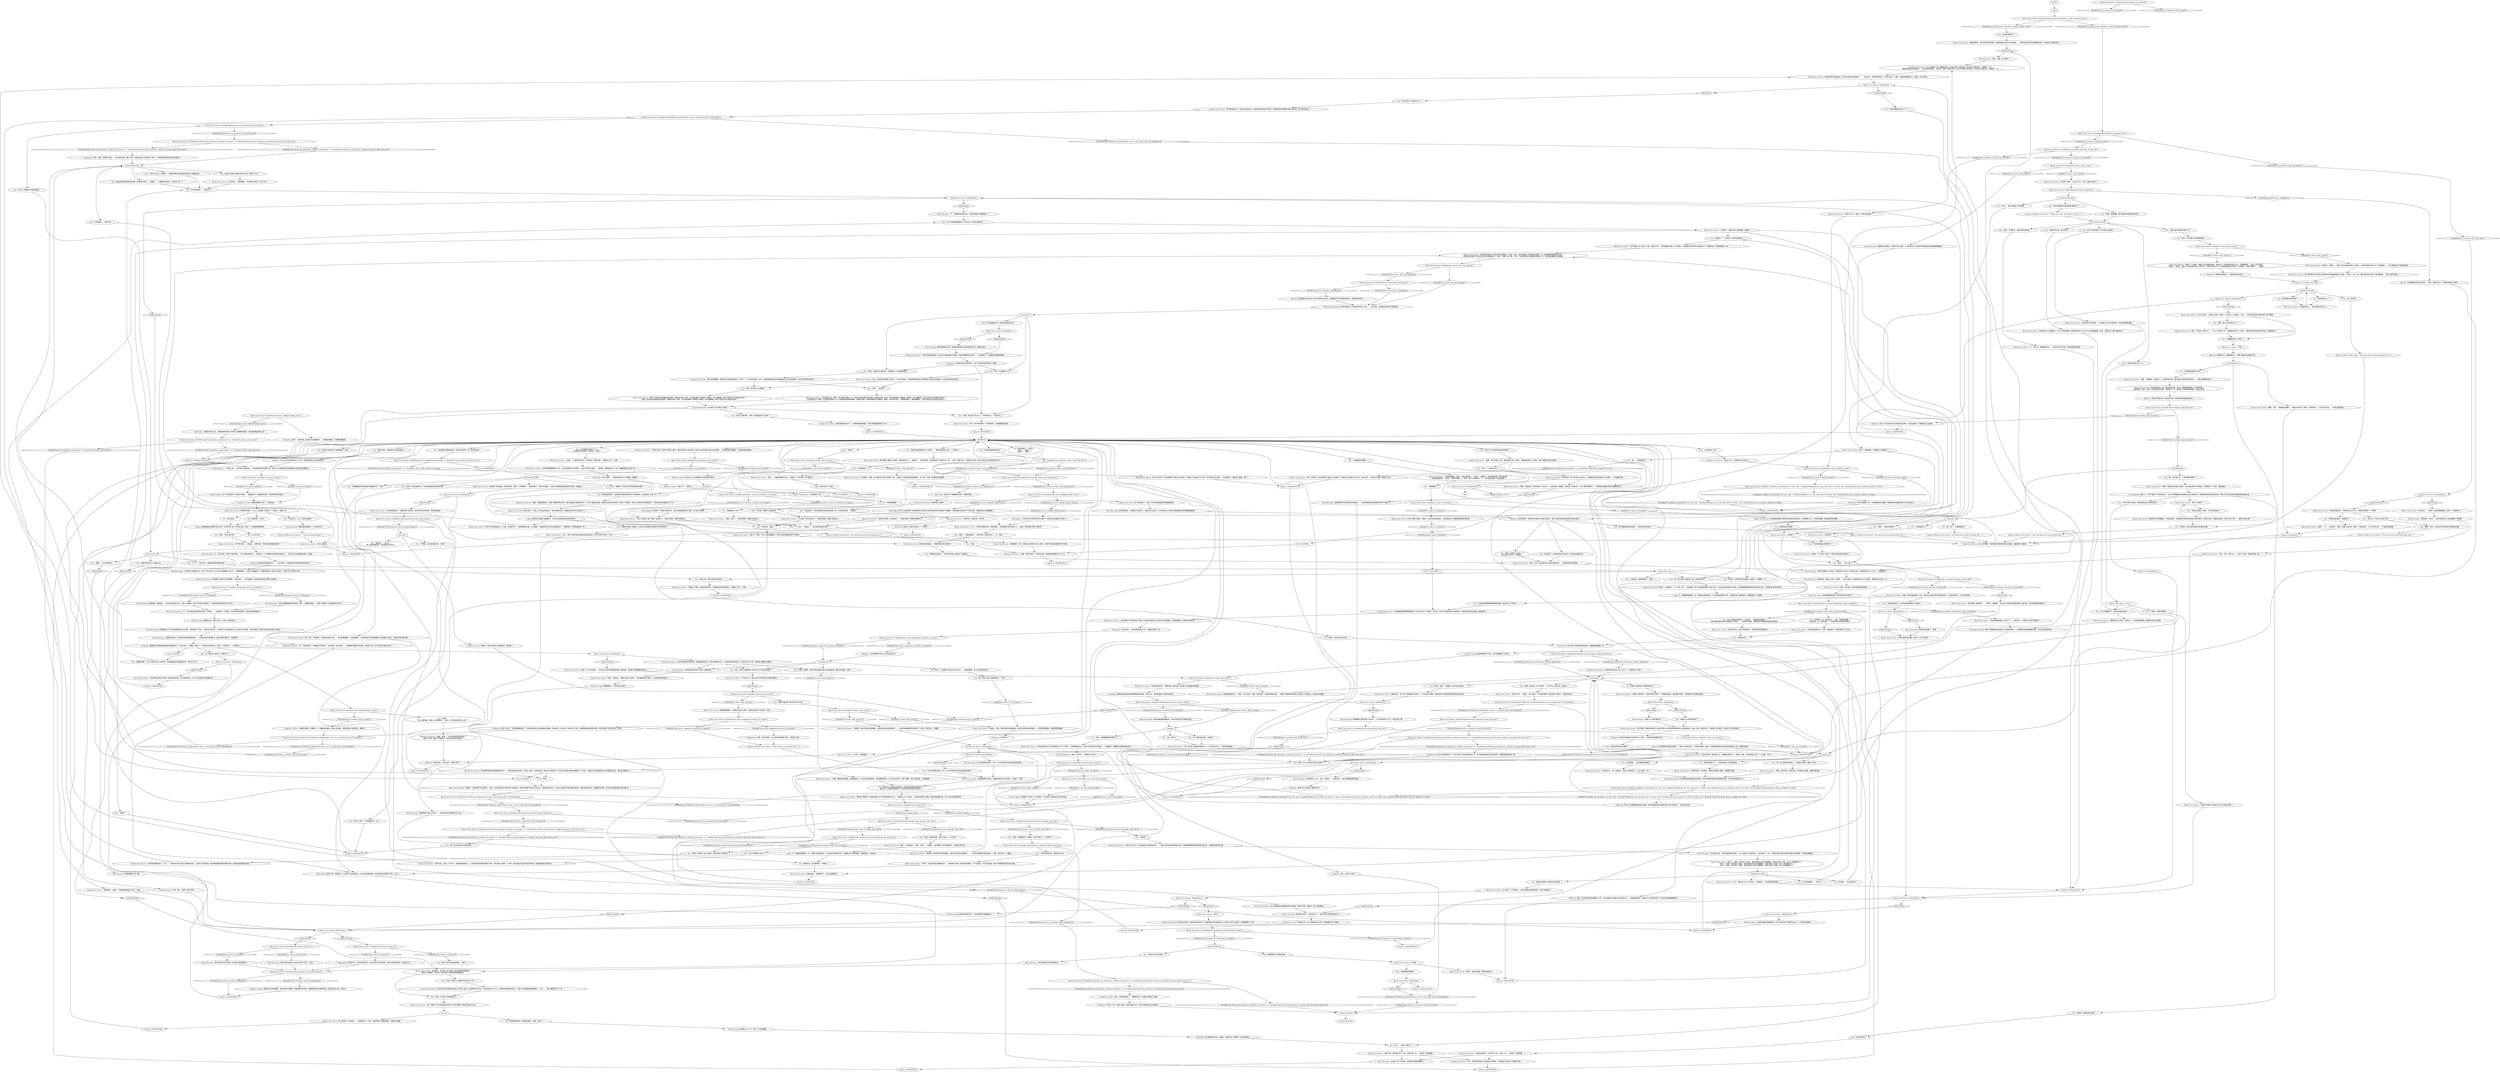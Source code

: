 # JAM / RACIST
# You chat up a truck driver of the racist persuasion.
# ==================================================
digraph G {
	  0 [label="START"];
	  1 [label="input"];
	  2 [label="Racist lorry driver: Variable[\"TASK.question_drivers_about_drugs\"]"];
	  3 [label="Variable[\"TASK.question_drivers_about_drugs\"]", shape=diamond];
	  4 [label="!(Variable[\"TASK.question_drivers_about_drugs\"])", shape=diamond];
	  5 [label="Perception (Smell): 他身上有股重机油的味道。还有他的呼吸——充满高焦油含量香烟的味道。也许是*白阿斯特拉*。"];
	  6 [label="Racist lorry driver: Variable[\"jam.racist_suggestion_pretend_you_agree\"]"];
	  7 [label="Variable[\"jam.racist_suggestion_pretend_you_agree\"]", shape=diamond];
	  8 [label="!(Variable[\"jam.racist_suggestion_pretend_you_agree\"])", shape=diamond];
	  9 [label="Racist lorry driver: 男人猛地抽了一口烟，也许还在想梅蚊克和屁股癌的事。"];
	  10 [label="Racist lorry driver: “苹果。”"];
	  11 [label="Jump to: [MAINHUB]"];
	  12 [label="Racist lorry driver: “任何评判都是武断的。但这并不意味着就不是事实。我们全都要利用*现实*。一旦你接受了，你就能获得清晰的理解。”"];
	  13 [label="You: “让我看看你的鞋底。”"];
	  14 [label="You: “我的余生都会*搞得*你焦头烂额，你明白了吗？”"];
	  15 [label="Racist lorry driver: “有什么好说的？这本来就是个种族主义的世界。不是我让它变成这个样子的。你也不是——而且*你*也是个种族主义者！”"];
	  16 [label="You: “那个女司机是谁？你不会惹上麻烦的。”"];
	  17 [label="Racist lorry driver: “你他妈有什么好得瑟的。为什么你的搭档是个多种族彩虹男？你为什么没有逮捕席勒？滚开，我他妈什么都不会告诉你。”"];
	  18 [label="Racist lorry driver: 男人扔掉指缝中那根就快熄灭的香烟。他伸手去够一根新的，脸上自信满满。"];
	  19 [label="You: “你在做什么，金？让我来处理吧。”"];
	  20 [label="Untitled hub (06)"];
	  21 [label="Racist lorry driver: “他做了*一些事*——他偷了自己老板的货物，还有另一个老实货車司机的工作。你知道的……”他从傻笑变成了多疑的讪笑。"];
	  22 [label="Jump to: [MAINHUB]"];
	  23 [label="You: “去你妈的，我要……”"];
	  24 [label="Racist lorry driver: IsKimHere()"];
	  25 [label="IsKimHere()", shape=diamond];
	  26 [label="!(IsKimHere())", shape=diamond];
	  27 [label="You: “你们到底在*争论*什么？”\n“你是瑞瓦肖爱国者？究竟怎么一回事？”"];
	  28 [label="Racist lorry driver: Variable[\"plaza.fascha_q_initiation_found_lorryman\"]"];
	  29 [label="Variable[\"plaza.fascha_q_initiation_found_lorryman\"]", shape=diamond];
	  30 [label="!(Variable[\"plaza.fascha_q_initiation_found_lorryman\"])", shape=diamond];
	  31 [label="Racist lorry driver: Variable[\"tc.turn_off_tutorial_node\"]"];
	  32 [label="Variable[\"tc.turn_off_tutorial_node\"]", shape=diamond];
	  33 [label="!(Variable[\"tc.turn_off_tutorial_node\"])", shape=diamond];
	  34 [label="You: “深渊？这里出什么事了？”\n“所以我们*是*在一个深渊里！”"];
	  35 [label="Racist lorry driver: Variable[\"jam.truckman_blackcheck_comp_reacthub\"]"];
	  36 [label="Variable[\"jam.truckman_blackcheck_comp_reacthub\"]", shape=diamond];
	  37 [label="!(Variable[\"jam.truckman_blackcheck_comp_reacthub\"])", shape=diamond];
	  38 [label="Racist lorry driver: “欢迎来到……”胖男人注意到曷城警督，话说了一半就停住了。"];
	  39 [label="Racist lorry driver: “是啊……不……无所谓了，警官。很高兴见到你。我是一个货車司机，三个孩子的父亲，一个瑞瓦肖爱国者。”"];
	  40 [label="electrochemitup"];
	  41 [label="Shivers: 风咆哮着吹过瑞瓦肖海湾——带来一连串冷空气，在城市的街道上流窜。"];
	  42 [label="Racist lorry driver: “定制的。花了我不少钱呢！”他摸了摸光秃秃的后脑勺。"];
	  43 [label="Racist lorry driver: Variable[\"jam.truckman_whitec_auth_ladydriver\"]"];
	  44 [label="Variable[\"jam.truckman_whitec_auth_ladydriver\"]", shape=diamond];
	  45 [label="!(Variable[\"jam.truckman_whitec_auth_ladydriver\"])", shape=diamond];
	  46 [label="Racist lorry driver: IsKimHere()"];
	  47 [label="IsKimHere()", shape=diamond];
	  48 [label="!(IsKimHere())", shape=diamond];
	  49 [label="Untitled hub"];
	  50 [label="Racist lorry driver: “说的真他妈的对。他们想以利益为名，想他妈的破坏我们的传统。但是等到他们想要取代我们的时候，他们就会后悔了。”"];
	  51 [label="Logic: 他不住在马丁内斯。"];
	  52 [label="Kim Kitsuragi: 曷城警督严厉的表情没有丝毫变化——但你能感觉到他对事情的走向不太高兴。"];
	  53 [label="Racist lorry driver: “去你妈的……基佬警察。”他的眉头浮现出一些小汗珠。"];
	  54 [label="Racist lorry driver: IsKimHere()"];
	  55 [label="IsKimHere()", shape=diamond];
	  56 [label="!(IsKimHere())", shape=diamond];
	  57 [label="Inland Empire: 这个名字像钟声一样在空中回响——就像敲响了一面黑暗的鸣锣。你有种很不好的感觉。"];
	  58 [label="Authority: 他就是在期待这个。他真的很趾高气扬。"];
	  59 [label="You: “叶科卡塔不在南边，而且那里也绝对没有种苹果。”"];
	  60 [label="You: “那就是苹果吧。来自格拉德的。没错。当然了。”"];
	  61 [label="Racist lorry driver: “这跟……生物决定论有关。自然法则。种族分类。”他朝地上吐了一口痰。"];
	  62 [label="Racist lorry driver: “研究这些东西的人说我们生来就是高人一等的。所以，我们奥西登人自然就应该掌管一切。显然能看到里面的优点吧。”\n“研究这些东西的人说*你*和*我*生来就是高人一等的。”他瞥了金一眼。“所以，我们奥西登人自然就应该掌管一切。显然你能理解其中的智慧。”"];
	  63 [label="You: “呃，确实挺欢迎的。你是谁？”"];
	  64 [label="You: “你是说我的搭档，曷城警督？”"];
	  65 [label="Jump to: [Racist lorry driver: \"The man bites his lip and drops the...\"]"];
	  66 [label="Racist lorry driver: 在男人的靴子底部，你看见一块复杂混乱的底板，上面带着无法一眼就能清晰辨别的花纹。"];
	  67 [label="Racist lorry driver: “是瑞瓦肖！”"];
	  68 [label="Racist lorry driver: “臭味真是越来越让人受不了了。”他转向你。“你是为什么来打扰我的？”"];
	  69 [label="Racist lorry driver: “你好啊，同胞！”他认出了你。“有什么要讨论的吗？”"];
	  70 [label="Jump to: [MAINHUB]"];
	  71 [label="Kim Kitsuragi: 曷城警督严肃的表情一成不变——不过你感觉到了什么。就在外表下面……"];
	  72 [label="Racist lorry driver: “怎么，我们*不能*说吉皮特在到处偷东西吗？这不是*转子科学*，老兄……”"];
	  73 [label="Kim Kitsuragi: 警督转过身，朝你点点头，你差一点就忽略了。"];
	  74 [label="Kim Kitsuragi: “这座城市的每一个思想流派和政府都很失败——尽管如此我还是很爱它。瑞瓦肖是你的故乡，也是我的。”"];
	  75 [label="Kim Kitsuragi: “我们还是去问问汤米吧？在这里只是浪费时间。”"];
	  76 [label="Racist lorry driver: Variable[\"jam.racist_authority_soles\"]"];
	  77 [label="Variable[\"jam.racist_authority_soles\"]", shape=diamond];
	  78 [label="!(Variable[\"jam.racist_authority_soles\"])", shape=diamond];
	  79 [label="You: “你闻起来有股酒精和香烟的味道。毒品有什么不同呢？”"];
	  80 [label="Jump to: [Racist lorry driver: \"\"I don't know shit, and if I did I...\"]"];
	  81 [label="Racist lorry driver: IsKimHere()"];
	  82 [label="IsKimHere()", shape=diamond];
	  83 [label="!(IsKimHere())", shape=diamond];
	  84 [label="You: “你要接的是什么货呢？”"];
	  85 [label="You: “等等，罢工已经持续多久了？”"];
	  86 [label="You: “我去找过你那辆该死的货車。我知道它在哪！”（指着它。）“我要把它给烧了，你听见了吗？！”"];
	  87 [label="Kim Kitsuragi: “纪念碑旁边一台小‘飞驰’，绿色的……”他转向你。“我们去看看那辆货車吧。”"];
	  88 [label="Half Light: 关键是不能太过头。就算是想吓唬别人的时候，最重要的就是：你的履历看起来怎么样？"];
	  89 [label="You: “呃……你种族歧视？”"];
	  90 [label="You: “该死……我的意思是……想不想找个私密的地方……不，该死——”"];
	  91 [label="You: “所以是谁做的——*你*吗？”"];
	  92 [label="Racist lorry driver: 他的眼睛飞快地扫过你和警督。“我不怕你——也不怕暴徒。我有货車司机和马車夫行会保护。”"];
	  93 [label="Racist lorry driver: “我不是唯一这么说的。你看，我读过*书*，”他用香烟比划着，以示强调。“种族理论的科学性已经被证实了，就算有些人不愿意接受也一样。”"];
	  94 [label="Perception (Smell): 他的身体散发着重机油的味道。他的呼吸是高焦油含量香烟的味道。也许是*阿斯特拉白人*。"];
	  95 [label="You: “你背着我藏烟？”"];
	  96 [label="You: “嗯，我想我们都学到了一些东西。”（朝货車司机微笑。）\n“我觉得我们都应该学会尊重他人的意见。”（背叛你的搭档，朝着货車司机露出很有阴谋的微笑。）"];
	  97 [label="Racist lorry driver: Variable[\"tc.down_with_racism\"]"];
	  98 [label="Variable[\"tc.down_with_racism\"]", shape=diamond];
	  99 [label="!(Variable[\"tc.down_with_racism\"])", shape=diamond];
	  100 [label="Logic: 不，提图斯稍微提过一点，是露比在操纵团伙。不过目前还是要合作的。先掌握大家了解的情况。席勒就是下一条线索。"];
	  101 [label="You: “我想让时间倒流。你能帮我吗，兄弟？”"];
	  102 [label="Racist lorry driver: “是啊，苹果……你不是还有别的问题吗？”\n“是啊，苹果。我是个苹果車夫。你不是还有别的问题吗？”"];
	  103 [label="Racist lorry driver: Variable[\"jam.truckman_bc_electrochem_smokes\"]"];
	  104 [label="Variable[\"jam.truckman_bc_electrochem_smokes\"]", shape=diamond];
	  105 [label="!(Variable[\"jam.truckman_bc_electrochem_smokes\"])", shape=diamond];
	  106 [label="Racist lorry driver: “欢迎来到瑞瓦肖！”货車司机认出了你。“甩掉另外那货了？干得好。”"];
	  107 [label="You: “但是……为什么呢？”"];
	  108 [label="lorryhub"];
	  109 [label="Racist lorry driver: “你们俩还真是天生一对呢，你知道吗？”货車司机吐了口口水。"];
	  110 [label="Racist lorry driver: “跟着味道走。当你走到附近的时候，会闻到类似杏子和*油*的味道……”货車司机因为自己的幽默感发出一声刺耳又沙哑的声音。"];
	  111 [label="Racist lorry driver: “是啊，”他说道，不确定会有什么后果。“他们都是他的小狼狗。工会里到处都有他的人。”"];
	  112 [label="Racist lorry driver: “你不是代理人，”他说道。“如果你是，你就不会调查毒品的事了。”"];
	  113 [label="You: “是啊……也许*就是*吧……”"];
	  114 [label="Reaction Speed: 附近的一台大货車里有一堆溢出来的箱子……"];
	  115 [label="Racist lorry driver: Variable[\"jam.racist_said_stop_ripping\"]"];
	  116 [label="Variable[\"jam.racist_said_stop_ripping\"]", shape=diamond];
	  117 [label="!(Variable[\"jam.racist_said_stop_ripping\"])", shape=diamond];
	  118 [label="Racist lorry driver: “当然不是。它是一个*行会*。只能通过邀请加入。工会是为那些有钱的混蛋工作的。他们基本上都是一个鸟样。想以利益为名破坏我们的传统。但是经验是无法取代的。”"];
	  119 [label="You: “嗨，你好吗？”"];
	  120 [label="Racist lorry driver: IsKimHere()"];
	  121 [label="IsKimHere()", shape=diamond];
	  122 [label="!(IsKimHere())", shape=diamond];
	  123 [label="You: “其实呢——是归我们管。”"];
	  124 [label="Racist lorry driver: “我现在就*没有*麻烦——而且我什么也不用跟你说。现在赶紧给我滚蛋。”"];
	  125 [label="Reaction Speed: 不是山羊——是鸵鸟。"];
	  126 [label="Encyclopedia: 其实呢，不管鸵鸟还是山羊，都不会把脑袋埋进沙子里。这只是一种说法。"];
	  127 [label="Racist lorry driver: IsTHCPresent(\"revacholian_nationhood\")"];
	  128 [label="IsTHCPresent(\"revacholian_nationhood\")", shape=diamond];
	  129 [label="!(IsTHCPresent(\"revacholian_nationhood\"))", shape=diamond];
	  130 [label="Racist lorry driver: “什么证据？我又没做什么。”他熄灭香烟，把烟头弹到街上。"];
	  131 [label="You: “好吧。你确定是这个*席勒*，而且不是什么，*女司机*？”"];
	  132 [label="Racist lorry driver: IsTaskActive(\"TASK.ask_traditionalists_how_to_turn_back_time\")--[[ Variable[ ]]"];
	  133 [label="IsTaskActive(\"TASK.ask_traditionalists_how_to_turn_back_time\")--[[ Variable[ ]]", shape=diamond];
	  134 [label="!(IsTaskActive(\"TASK.ask_traditionalists_how_to_turn_back_time\")--[[ Variable[ ]])", shape=diamond];
	  135 [label="Composure: 他很乐意详述这些想法。他花了很多时间来思考这个话题。"];
	  136 [label="You: “等一下，马車夫是什么？”"];
	  137 [label="lastrow"];
	  138 [label="You: “我知道你在跟我兜圈子。爽快点坦白吧，那个女司机在哪？”"];
	  139 [label="You: “嗯，谢了。不是我要找的。”"];
	  140 [label="Racist lorry driver: “等到下一波入侵来临——他们在灯光熄灭前看到的最后一副光景，将会是*光辉耀眼的瑞瓦肖*。”"];
	  141 [label="You: “随便吧，反正这也不是我们要找的靴子。”"];
	  142 [label="You: “我在垃圾堆里找到这个马克杯。”（把东西拿给男人看。）“你的吗？”"];
	  143 [label="Racist lorry driver: IsKimHere()"];
	  144 [label="IsKimHere()", shape=diamond];
	  145 [label="!(IsKimHere())", shape=diamond];
	  146 [label="Kim Kitsuragi: “你真的把他难倒了，警探。”"];
	  147 [label="You: “教父是谁——”"];
	  148 [label="You: “等等，*我们*是不是——”"];
	  149 [label="You: “是的，你*要*说。还是你想去警局说。”"];
	  150 [label="You: “那你傻笑什么？”"];
	  151 [label="Racist lorry driver: “去死吧你，我告诉你。我不会……”"];
	  152 [label="Racist lorry driver: Variable[\"tc.oddfoot_at_lynching\"] == true  and   Variable[\"XP.figured_out_the_odd_sole\"] == false  and  Variable[\"jam.racist_authority_soles\"] == false  and  Variable[\"TASK.ask_about_ruby_in_village\"] == false"];
	  153 [label="Variable[\"tc.oddfoot_at_lynching\"] == true  and   Variable[\"XP.figured_out_the_odd_sole\"] == false  and  Variable[\"jam.racist_authority_soles\"] == false  and  Variable[\"TASK.ask_about_ruby_in_village\"] == false", shape=diamond];
	  154 [label="!(Variable[\"tc.oddfoot_at_lynching\"] == true  and   Variable[\"XP.figured_out_the_odd_sole\"] == false  and  Variable[\"jam.racist_authority_soles\"] == false  and  Variable[\"TASK.ask_about_ruby_in_village\"] == false)", shape=diamond];
	  155 [label="Racist lorry driver: Variable[\"jam.tommy_reveal_wc\"]"];
	  156 [label="Variable[\"jam.tommy_reveal_wc\"]", shape=diamond];
	  157 [label="!(Variable[\"jam.tommy_reveal_wc\"])", shape=diamond];
	  158 [label="Racist lorry driver: Variable[\"jam.tommy_reveal_wc\"]"];
	  159 [label="Variable[\"jam.tommy_reveal_wc\"]", shape=diamond];
	  160 [label="!(Variable[\"jam.tommy_reveal_wc\"])", shape=diamond];
	  161 [label="Racist lorry driver: “就是他。他的宗族天生就是骗子，都已经渗透在血液里面了……”货車司机缓慢又满足地抽了一口烟，然后吐出一个烟圈。"];
	  162 [label="Racist lorry driver: “经过纪念碑，就在那下边，”他朝南边挥挥手。“绿色的‘飞驰’。现在他妈的让我一个人待着，行吗？”"];
	  163 [label="Racist lorry driver: “我来这里是为了拉一車该死的苹果，老兄。就是那种普通的，克吉克苹果。”\n“我们俩是一边的，对吧？没必要开我玩笑吧。我来是为了拉一車苹果。就是那种普通的，克吉克苹果。”"];
	  164 [label="MAINHUB"];
	  165 [label="Untitled hub"];
	  166 [label="Racist lorry driver: Variable[\"jam.racist_halflight_failed_twice\"]"];
	  167 [label="Variable[\"jam.racist_halflight_failed_twice\"]", shape=diamond];
	  168 [label="!(Variable[\"jam.racist_halflight_failed_twice\"])", shape=diamond];
	  169 [label="Kim Kitsuragi: 警督狐疑地看着你，不过没有反对。"];
	  170 [label="Jump to: [Untitled hub (06)]"];
	  171 [label="You: “我明白了——总得有个不受欢迎的家伙。”"];
	  172 [label="Racist lorry driver: Variable[\"jam.truckman_greeting_done\"]"];
	  173 [label="Variable[\"jam.truckman_greeting_done\"]", shape=diamond];
	  174 [label="!(Variable[\"jam.truckman_greeting_done\"])", shape=diamond];
	  175 [label="You: “这还真是……放松警惕的直接啊。”"];
	  176 [label="Racist lorry driver: “你知道的：加兰佬。加兰斯基。格拉德的那些堕落鬼。”\n“是啊，你知道的：加兰佬。加兰斯基。格拉德的那些堕落鬼。”"];
	  177 [label="Racist lorry driver: 货車司机专注地看着你，然后耸耸肩。“那我猜他们是在别处种的这些苹果吧。那些克吉克，谁能说得准呢，他们*无处不在*——唯独不在自己家。”"];
	  178 [label="You: “我来这里的路上，确实看见有辆货車的拖斗门是开着的。你知道出什么事了吗？”"];
	  179 [label="You: “是吗？那又有什么问题呢？”"];
	  180 [label="Racist lorry driver: IsTaskActive(\"TASK.ask_traditionalists_how_to_turn_back_time\")--[[ Variable[ ]]"];
	  181 [label="IsTaskActive(\"TASK.ask_traditionalists_how_to_turn_back_time\")--[[ Variable[ ]]", shape=diamond];
	  182 [label="!(IsTaskActive(\"TASK.ask_traditionalists_how_to_turn_back_time\")--[[ Variable[ ]])", shape=diamond];
	  183 [label="Racist lorry driver: Variable[\"jam.fascha_dq_endurance_confirms_lorryman\"]  or  Variable[\"jam.fascha_dq_endurance_confirms_lorryman_after_fuck_you\"]"];
	  184 [label="Variable[\"jam.fascha_dq_endurance_confirms_lorryman\"]  or  Variable[\"jam.fascha_dq_endurance_confirms_lorryman_after_fuck_you\"]", shape=diamond];
	  185 [label="!(Variable[\"jam.fascha_dq_endurance_confirms_lorryman\"]  or  Variable[\"jam.fascha_dq_endurance_confirms_lorryman_after_fuck_you\"])", shape=diamond];
	  186 [label="norhetoricforyou"];
	  187 [label="Racist lorry driver: Variable[\"jam.truckman_logic_the_lies\"]"];
	  188 [label="Variable[\"jam.truckman_logic_the_lies\"]", shape=diamond];
	  189 [label="!(Variable[\"jam.truckman_logic_the_lies\"])", shape=diamond];
	  190 [label="You: “但是你*确实*说了什么。”"];
	  191 [label="Jump to: [MAINHUB]"];
	  192 [label="Racist lorry driver: “该死……”他擦去眼角的泪水。“谢谢你。不过不是，这不是我的。”"];
	  193 [label="logicfixinghub"];
	  194 [label="Racist lorry driver: 他警惕地看着你，不确定应该怎么回应。这种状况持续了大概2秒，然后……"];
	  195 [label="You: “你说了什么货車司机的权利和特权？”"];
	  196 [label="Jump to: [Racist lorry driver: \"The man bites his lip and drops the...\"]"];
	  197 [label="Racist lorry driver: Variable[\"jam.siileng_met\"]"];
	  198 [label="Variable[\"jam.siileng_met\"]", shape=diamond];
	  199 [label="!(Variable[\"jam.siileng_met\"])", shape=diamond];
	  200 [label="Racist lorry driver: IsKimHere()"];
	  201 [label="IsKimHere()", shape=diamond];
	  202 [label="!(IsKimHere())", shape=diamond];
	  203 [label="You: “不，不，当然不是。只要把你知道的都告诉我。”"];
	  204 [label="Kim Kitsuragi: 警督稍微瞥了你一眼。"];
	  205 [label="Racist lorry driver: “罢工？已经有一段时间了。一个月，也许两个月？”他朝着货車比了个手势。“但是*这里*的情况差不多是上个星期的事。”"];
	  206 [label="You: “你只是看着大家，然后做出武断的评判。”"];
	  207 [label="Rhetoric: 也许赞同是件好事？至少能让他开口。"];
	  208 [label="You: “她的货車*到底*在哪里？”"];
	  209 [label="Racist lorry driver: “他做了*一些事*。他偷了自己老板的货物，还有另一个老实货車司机的工作。去跟他聊吧——我什么也不知道。”\n“他做了*一些事*。他偷了自己老板的货物，还有另一个货車司机的工作。你应该感激我给你的这个小道消息。”他咧开嘴笑了——很灿烂。"];
	  210 [label="Half Light: *换个话题*——他说这话的方式几乎像是一种威胁。"];
	  211 [label="You: “该死。”"];
	  212 [label="Racist lorry driver: “喂，如果这个名字和描述完全符合大自然的恩惠，那我又能说什么呢。”"];
	  213 [label="Racist lorry driver: “随便你，警官。如果你希望的话，那就假装没有这回事吧。”他朝地上吐了一口痰。"];
	  214 [label="Jump to: [MAINHUB]"];
	  215 [label="Racist lorry driver: “哦？”你不想再多听一下他的演讲，让他稍微有些失望。"];
	  216 [label="Racist lorry driver: “是真的。”他没有停下来的意思。“而且，你必须意识到*种族混合*的危险性。如果大家都不待在自己的地方，谁知道会发生什么？新的人类亚种可能会被创造出来，拥有未知的特征，引起额外的竞争。所以你必须要*控制*自己的后代。”"];
	  217 [label="You: “牛，你牛。（搓搓手。）反正我已经改变主意了。”"];
	  218 [label="Racist lorry driver: “我猜是吧。”男人沉着的目光穿透你的内心深处，有害气体在他周围的空气中流动。"];
	  219 [label="Physical Instrument: 这是在教练在叫你上场！这个人，*他是和你一队的*。"];
	  220 [label="Racist lorry driver: “喂，老兄，你知道吗。有各种各样的入侵……”他先是看看靴子，然后看着你。“我觉得我们可以依赖警察。我们都是一起的，不管你有没有意识到。”"];
	  221 [label="Racist lorry driver: “那种破事我不知道，就算我知道也不会告诉你。”他吸了一口烟。"];
	  222 [label="Racist lorry driver: “是啊，我开货車。来来回回。有时候碰上堵車，就要守着货車。”"];
	  223 [label="Jump to: [MAINHUB]"];
	  224 [label="Suggestion: 你应该加入。在这场特殊的战斗中，你要站在他这一边。"];
	  225 [label="Racist lorry driver: Variable[\"jam.siileng_noticed_humanitarian_aid_macarons\"]"];
	  226 [label="Variable[\"jam.siileng_noticed_humanitarian_aid_macarons\"]", shape=diamond];
	  227 [label="!(Variable[\"jam.siileng_noticed_humanitarian_aid_macarons\"])", shape=diamond];
	  228 [label="Racist lorry driver: “不过，说真的，他一般就在南边一点点的位置。靠近运河，你应该不会错过的。只要留心一点……”\n“看起来我冒犯你的搭档了。”他没有看向警督。“真可惜。席勒一般就在南边一点点的位置。靠近运河，你应该不会错过的。只要留心一点……”"];
	  229 [label="Authority: 现在这对他来说已经不是什么大事了。这是他保全颜面的方式。"];
	  230 [label="Rhetoric: 如果你有什么要隐藏的话，“苹果”就是你会选择的词汇。"];
	  231 [label="You: “好吧，当然了，随便吧。我宁愿说点别的。”"];
	  232 [label="Racist lorry driver: “是啊，他们可是大人物。我的曾祖父是个马車夫。有皇家执照什么之类的。我们试图保住我们的特权。”"];
	  233 [label="You: “要不你跟我到外面去稍微*聊两句*？”"];
	  234 [label="Racist lorry driver: “是吗？”他咆哮到。“那都是什么把柄啊？”"];
	  235 [label="Racist lorry driver: “你只会叫，又不敢咬人。真正的狗都在加姆洛克呢。所有人都知道。”"];
	  236 [label="Racist lorry driver: “不，我不去。我哪里都不去——而且你也带不走我。现在赶紧给我滚蛋。”"];
	  237 [label="Racist lorry driver: “抱歉，抽完了。”他熄灭香烟，把烟头弹到街上。"];
	  238 [label="Racist lorry driver: “这也跟你有关，警官，所以最好*警惕*一点。该死的吉皮特最近状态很好！梅蚊克也是一样的。还有其他那些入侵种族，像兔子一样大量繁殖。他们已经处在文化胜利的边缘了。”\n“这也跟你有关，警官，所以最好*警惕*一点。吉皮特最近繁殖得很快，梅蚊克也是，还有其他那些入侵种族，像兔子一样大量下崽。”他警惕地瞥了一眼曷城警督，“他们已经处在文化胜利的边缘了。”"];
	  239 [label="Racist lorry driver: “向你致意，同胞。夜之国的守护者必须团结一致。”他拿出一包卷在袖子里的香烟。“点火吧，兄弟。挡住那些丛林精灵。”"];
	  240 [label="Racist lorry driver: Variable[\"whirling.hardie_went_through_ruby_info\"]"];
	  241 [label="Variable[\"whirling.hardie_went_through_ruby_info\"]", shape=diamond];
	  242 [label="!(Variable[\"whirling.hardie_went_through_ruby_info\"])", shape=diamond];
	  243 [label="Racist lorry driver: Variable[\"plaza.fascha_q_initiation_found_lorryman\"]"];
	  244 [label="Variable[\"plaza.fascha_q_initiation_found_lorryman\"]", shape=diamond];
	  245 [label="!(Variable[\"plaza.fascha_q_initiation_found_lorryman\"])", shape=diamond];
	  246 [label="Racist lorry driver: Variable[\"jam.fascha_dq_endurance_confirms_lorryman\"]  or  Variable[\"jam.fascha_dq_endurance_confirms_lorryman_after_fuck_you\"]"];
	  247 [label="Variable[\"jam.fascha_dq_endurance_confirms_lorryman\"]  or  Variable[\"jam.fascha_dq_endurance_confirms_lorryman_after_fuck_you\"]", shape=diamond];
	  248 [label="!(Variable[\"jam.fascha_dq_endurance_confirms_lorryman\"]  or  Variable[\"jam.fascha_dq_endurance_confirms_lorryman_after_fuck_you\"])", shape=diamond];
	  249 [label="Endurance: 当然，当然，但是那个家伙——你从他的外表上看不出来，但他绝对是个兄弟和王下骑士。问问他是否知道如何让时间倒流！"];
	  250 [label="You: “这么说一个执法人员是不对的。”"];
	  251 [label="Racist lorry driver: “因为等到入侵来临时……”他瞥了一眼警督。“他们在灯光熄灭前看到的最后一副光景，将会是*辉煌的瑞瓦肖*。”"];
	  252 [label="You: “所以你是想告诉我，你*一点*也不知道B中转站走私毒品的事？”"];
	  253 [label="Half Light: 这种男人只尊重两种东西：力量和恐惧。"];
	  254 [label="You: “等一下，但是伊尔玛也会生产阿尔古——也就是酒啊。有人告诉我是这样的。”"];
	  255 [label="Racist lorry driver: “他们知道公平竞争肯定打不赢，所以就只能想办法让我们自己变得衰弱。这是种族破坏。种族*经济*破坏。”"];
	  256 [label="You: 什么也不说。"];
	  257 [label="You: “告诉我她的货車在哪！”"];
	  258 [label="Racist lorry driver: “什么？”"];
	  259 [label="Racist lorry driver: “不如你他妈赶紧滚蛋？我*什么*也不会说的。”"];
	  260 [label="You: “哦，所以你是开货車的？”（假装自己错过了最后一部分。）"];
	  261 [label="You: “听着，我同意。我们的责任就是不要让这种毒品进入瑞瓦肖的街道，对吧？”"];
	  262 [label="Racist lorry driver: “根本不是！我们属于某个行会，还有其他一切……很古老，很受尊重。”"];
	  263 [label="You: “那是谁？”"];
	  264 [label="Racist lorry driver: “他是个萨马拉人，喜欢假装自己是某种生意人……其实只是在偷卖他老板的东西。在他撕破纽曼奥克斯货車封条之后，从里面*偷来*的东西。"];
	  265 [label="Racist lorry driver: IsKimHere()"];
	  266 [label="IsKimHere()", shape=diamond];
	  267 [label="!(IsKimHere())", shape=diamond];
	  268 [label="Kim Kitsuragi: “好吧，够了，警探。差不多够了。”"];
	  269 [label="Racist lorry driver: 从他鞋底的橡胶上那些复杂错乱的纹路之间，你好像辨认出一个熟悉的图案。是这座城市的地图！"];
	  270 [label="Authority: 你*明白*了。"];
	  271 [label="Esprit de Corps: 看起来警督有计划了。交给他吧。"];
	  272 [label="Composure: 小心。从表面上看，这人还是有些战斗力的。要制服他可不太容易。"];
	  273 [label="Racist lorry driver: 男人咬紧嘴唇，扔掉指缝中那根就快熄灭的香烟，准备再来一根新的。"];
	  274 [label="Racist lorry driver: “我不知道，我根本连她叫什么都不知道。她只是有时候跟大家一起混混时间，装出一副大人物的样子。可能是个女同性恋。我已经几天没见到她了。”"];
	  275 [label="Racist lorry driver: IsTHCPresent(\"revacholian_nationhood\")  or  Variable[\"tc.down_with_racism\"]"];
	  276 [label="IsTHCPresent(\"revacholian_nationhood\")  or  Variable[\"tc.down_with_racism\"]", shape=diamond];
	  277 [label="!(IsTHCPresent(\"revacholian_nationhood\")  or  Variable[\"tc.down_with_racism\"])", shape=diamond];
	  278 [label="You: “听着，我很抱歉，能不能把你知道的都告诉我？”"];
	  279 [label="Racist lorry driver: Variable[\"jam.truckman_cabin_investigated\"]"];
	  280 [label="Variable[\"jam.truckman_cabin_investigated\"]", shape=diamond];
	  281 [label="!(Variable[\"jam.truckman_cabin_investigated\"])", shape=diamond];
	  282 [label="You: “货車司机是什么？”（假装你错过了最后那部分。）"];
	  283 [label="You: “老实说，我真的想不起来是什么意思了。请解释一下。”"];
	  284 [label="You: “好吧。我已经下定决心了。你想听听吗？”（抢先开口。）"];
	  285 [label="Endurance: 记住，兄弟，你的话虽难听——但都是好话。大多数人都没这个肚量。"];
	  286 [label="Endurance: 你为什么要这样对一个*兄弟*说话？他显然知道点什么！他可能也知道如何让时间倒流。试着回到他那好的一面。"];
	  287 [label="Racist lorry driver: Variable[\"jam.fascha_dq_endurance_confirms_lorryman\"]  or  Variable[\"jam.fascha_dq_endurance_confirms_lorryman_after_fuck_you\"]"];
	  288 [label="Variable[\"jam.fascha_dq_endurance_confirms_lorryman\"]  or  Variable[\"jam.fascha_dq_endurance_confirms_lorryman_after_fuck_you\"]", shape=diamond];
	  289 [label="!(Variable[\"jam.fascha_dq_endurance_confirms_lorryman\"]  or  Variable[\"jam.fascha_dq_endurance_confirms_lorryman_after_fuck_you\"])", shape=diamond];
	  290 [label="You: “*瑞瓦肖*……是什么？”\n“喂，我知道瑞瓦肖！我们就在这个地方。”"];
	  291 [label="Empathy: 你为爆发感觉到有一丝尴尬。或者这是一种骄傲？不太好说明白。"];
	  292 [label="Racist lorry driver: “想欣赏践踏者，是吗？”他咧开嘴笑了。“当然了，你看吧。”他先抬起左脚，然后是右脚。\n“想欣赏践踏者吗，小畜生？”他咧开嘴笑了。“当然，我不介意*展示*一下。”他先抬起左脚，然后是右脚。"];
	  293 [label="You: “你*他妈的*，现在就把她的货車指给我看。那个女司机的货車——在哪里？！”"];
	  294 [label="Kim Kitsuragi: 警督试图保持冷漠，但是眉毛那轻微上扬的弧度告诉你，他喜欢这样。"];
	  295 [label="Racist lorry driver: 他用力吸了一口烟，似乎在品味味道。“自从他离开之后，我就再也没有可以说话的人了……”"];
	  296 [label="Racist lorry driver: “他当然是货車司机了！怎么——-他告诉你自己只是个普通的生意人，还是什么其他屁话？他弄破纽曼奥克斯货車的封条，然后偷卖他老板的东西。”"];
	  297 [label="Racist lorry driver: “他的宗族天生就是骗子，都已经渗透在血液里面了……”他点点头，很是贤明的样子，然后又抽了一口烟。“他就是你要找的人，没错。100%肯定。”"];
	  298 [label="Racist lorry driver: Variable[\"tc.la_puta_madre\"]"];
	  299 [label="Variable[\"tc.la_puta_madre\"]", shape=diamond];
	  300 [label="!(Variable[\"tc.la_puta_madre\"])", shape=diamond];
	  301 [label="Racist lorry driver: “不。你不会就这样放着他不管的，如果你……”他试着点一只香烟，不过他的手有些颤抖。那句话也草草结束了。"];
	  302 [label="You: “我真不知道为什么要那么说……”"];
	  303 [label="Racist lorry driver: Variable[\"tc.down_with_racism\"]"];
	  304 [label="Variable[\"tc.down_with_racism\"]", shape=diamond];
	  305 [label="!(Variable[\"tc.down_with_racism\"])", shape=diamond];
	  306 [label="Jump to: [MAINHUB]"];
	  307 [label="Empathy: 看来你也让他的肾上腺素升高了。"];
	  308 [label="Kim Kitsuragi: “这不是什么困难的工作。用不了多长时间。也不会让马德雷教父*生气*。”警督看着他。“但是不知道哪来了个愚蠢的种族主义者拦在半路上，*保护*这个该死的小偷……”"];
	  309 [label="Racist lorry driver: “我不觉得我们之间的争斗真有你想让我相信的那么*低落*，*兄弟*。为什么这个番红花男还在这里？你去跟他聊——我什么都不知道。”"];
	  310 [label="Racist lorry driver: “现在有联盟国掌控什么的，已经不是最热门的话题了。你也许想*换个话题*——就是说，像普通的山羊一样，把脑袋埋到沙子底下去。”"];
	  311 [label="Racist lorry driver: Variable[\"jam.racist_reaction_ostriches_not_sheep\"]"];
	  312 [label="Variable[\"jam.racist_reaction_ostriches_not_sheep\"]", shape=diamond];
	  313 [label="!(Variable[\"jam.racist_reaction_ostriches_not_sheep\"])", shape=diamond];
	  314 [label="Racist lorry driver: “只是说实话。”男人耸耸肩。“我是个讲真话的人，这一点高于一切。”"];
	  315 [label="Racist lorry driver: “是啊，是那边的主要出口商品。他们是在南叶科卡塔种的。很漂亮的一个地方，景色很美。”"];
	  316 [label="You: “字面上就是这个意思：*生态灾难地区*。”"];
	  317 [label="You: “如果你们都在飞旋旅社，那你怎么知道是*吉皮特*弄坏货車的呢？”"];
	  318 [label="You: “我猜，对他来说不太好吧。”"];
	  319 [label="You: “好吧，你还想到了什么？”"];
	  320 [label="Racist lorry driver: “睁大你的眼睛吧。难道你没注意到最近有什么不同了？一次不幸的衰退，也许？当高贵种族的成员不再相信自己天生的优越性时，他们就不再争夺资源了。”"];
	  321 [label="You: “好吧。你确定是他，而且不是什么，*女司机*？”"];
	  322 [label="Esprit de Corps: 你的搭档需要支援。现在轮到你闪亮登场了！"];
	  323 [label="Racist lorry driver: 沉默。他们两人之间的氛围变得很紧张。"];
	  324 [label="Kim Kitsuragi: “请继续吧，*先生*。”金再次靠近他，身体像弹簧一样紧绷。"];
	  325 [label="Jump to: [jumphubs]"];
	  326 [label="Jump to: [Racist lorry driver: \"The man bites his lip and drops the...\"]"];
	  327 [label="Jump to: [MAINHUB]"];
	  328 [label="You: “那是……瑞瓦肖地图吗？”"];
	  329 [label="Racist lorry driver: “不进也不出。我永远也不会背叛自己宗族的纯粹性。”"];
	  330 [label="Racist lorry driver: “随便你们怎么说吧，*警官们*。”他冷漠地等候着，香烟在手指之间燃烧。"];
	  331 [label="Racist lorry driver: Variable[\"tc.down_with_racism\"]"];
	  332 [label="Variable[\"tc.down_with_racism\"]", shape=diamond];
	  333 [label="!(Variable[\"tc.down_with_racism\"])", shape=diamond];
	  334 [label="You: “等等，南边那个街头小贩吗？那家伙是个货車司机？”"];
	  335 [label="Racist lorry driver: “我猜也是。”他咧嘴笑了，对自己很是满意。"];
	  336 [label="You: 什么也不说。"];
	  337 [label="Jump to: [MAINHUB]"];
	  338 [label="You: “这是瑞瓦肖的地图。”"];
	  339 [label="Authority: 你可以让他把鞋底抬起来给你看。他绝对看起来绝对像是有能力执行私刑的人。也许他也在场？"];
	  340 [label="Jump to: [MAINHUB]"];
	  341 [label="Kim Kitsuragi: “我完全清楚你什么意思。你觉得我们*这种人*不属于这里。你觉得我应该*小心点儿*，*别惹麻烦*。”"];
	  342 [label="Racist lorry driver: “那就说吧。”男人挠了挠他那壮实的肚子。“也许你是个警察，但是这样也不能帮你避免即将到来的灾难。”"];
	  343 [label="You: “暂时没事了。”[离开。]\n“回见了。”[离开。]\n“回见了。”[离开。]"];
	  344 [label="You: “是啊，我对这个*并不*感冒——你为什么不自己滚一边去呢？”"];
	  345 [label="Half Light: 你为什么还要试呢？根本就没有办法能让你自己愤怒的样子看起来不*糟糕*。而且就算没有这种*下作*的生意，你看起来也已经很糟糕了。"];
	  346 [label="Racist lorry driver: 货車司机扬起眉头。“是跟同性恋有关的事吗？”"];
	  347 [label="Untitled hub (04)"];
	  348 [label="Racist lorry driver: IsKimHere()"];
	  349 [label="IsKimHere()", shape=diamond];
	  350 [label="!(IsKimHere())", shape=diamond];
	  351 [label="Racist lorry driver: 货車司机沉默了一会儿。然后朝人行道吐了一口唾沫。“是啊，他。”"];
	  352 [label="Racist lorry driver: Variable[\"tc.down_with_racism\"]"];
	  353 [label="Variable[\"tc.down_with_racism\"]", shape=diamond];
	  354 [label="!(Variable[\"tc.down_with_racism\"])", shape=diamond];
	  355 [label="Electrochemistry: 他不是正在抽吗，他妈的就在他手里！从他那肥胖的手指里抢过来！听他说了那么多废话，你很需要来上一根。"];
	  356 [label="Racist lorry driver: “不可能。”"];
	  357 [label="You: “那我能抽一口吗？”"];
	  358 [label="You: “仔细一想，我们还是说点别的吧。”"];
	  359 [label="Rhetoric: 种族是社会分层的一种过分简单化的手段，主要是基于易于观察到的特征、直觉和伪科学的。"];
	  360 [label="Jump to: [MAINHUB]"];
	  361 [label="Racist lorry driver: “拜托，老兄，那句话……只是打个招呼。货車司机那一套。”"];
	  362 [label="Racist lorry driver: “我什么都没说。”"];
	  363 [label="Racist lorry driver: Variable[\"jam.jammystery_ladydriver_cabin_located_racist\"]"];
	  364 [label="Variable[\"jam.jammystery_ladydriver_cabin_located_racist\"]", shape=diamond];
	  365 [label="!(Variable[\"jam.jammystery_ladydriver_cabin_located_racist\"])", shape=diamond];
	  366 [label="Racist lorry driver: 他盯着那个黄种人马克杯，然后突然之间……他爆发了：“哈哈哈哈哈！哈哈哈哈哈！我的天啦！哦……天啦，真是太妙了。看看这个家伙。很久没见过这么有意思的东西了。”"];
	  367 [label="Racist lorry driver: “你看，王牌警探，我出身于一个货車司机世家。我们拥有古老的权利和特权……”他失去解释的耐性了……"];
	  368 [label="Logic: 如果他们在褴褛飞旋喝醉了，他们怎么知道是谁闯进货車的呢？"];
	  369 [label="Jump to: [MAINHUB]"];
	  370 [label="Jump to: [MAINHUB]"];
	  371 [label="Racist lorry driver: Variable[\"yard.hanged_armour_confirmed\"]"];
	  372 [label="Variable[\"yard.hanged_armour_confirmed\"]", shape=diamond];
	  373 [label="!(Variable[\"yard.hanged_armour_confirmed\"])", shape=diamond];
	  374 [label="Half Light: 在这里打住。去问问其他司机。你必须找出女司机是谁，而且你不能这样做。实在是太过了。"];
	  375 [label="Racist lorry driver: Variable[\"tc.oddfoot_at_lynching\"] == true  and   Variable[\"XP.figured_out_the_odd_sole\"] == false  and  Variable[\"jam.racist_authority_soles\"] == false"];
	  376 [label="Variable[\"tc.oddfoot_at_lynching\"] == true  and   Variable[\"XP.figured_out_the_odd_sole\"] == false  and  Variable[\"jam.racist_authority_soles\"] == false", shape=diamond];
	  377 [label="!(Variable[\"tc.oddfoot_at_lynching\"] == true  and   Variable[\"XP.figured_out_the_odd_sole\"] == false  and  Variable[\"jam.racist_authority_soles\"] == false)", shape=diamond];
	  378 [label="Racist lorry driver: Variable[\"character.habit_smokes\"]"];
	  379 [label="Variable[\"character.habit_smokes\"]", shape=diamond];
	  380 [label="!(Variable[\"character.habit_smokes\"])", shape=diamond];
	  381 [label="Racist lorry driver: “你看，既然我们是同族，那我就直说了。我不知道这些破事。而且就算我知道，也不会告诉你的。你是个警察。我又不是白痴。”他抽着烟。"];
	  382 [label="You: “那样的话，我们要拜访一下席勒了。”"];
	  383 [label="Racist lorry driver: “就是他，兄弟。他的宗族天生就是骗子，都已经渗透在血液里面了。”货車司机看着你，满是欣赏和理解。"];
	  384 [label="Empathy: 哦不，没有*太*高兴。"];
	  385 [label="You: “那好吧。我还有其他问题。”"];
	  386 [label="racistblather"];
	  387 [label="sanskim"];
	  388 [label="You: “去他妈的，金。我支持你！”（锤一下警督的肩膀。）\n“去他妈的，金。我支持你！”（用你的手指手枪指向警督。）"];
	  389 [label="Racist lorry driver: “你错过我说它们不在这里的部分了吗？再说了，就算我确实有点，我也不会去管它们的闲事……”他看着你，眼睛里闪烁着奇怪的光芒。"];
	  390 [label="Racist lorry driver: “当然他妈的是了！我们有个行会，还有一切……很古老，很受尊重。”"];
	  391 [label="You: “是的，我真的可以看出来，你就是高人一等的最佳范例。”"];
	  392 [label="You: “好吧……然后呢？”"];
	  393 [label="Racist lorry driver: Variable[\"whirling.hardie_went_through_ruby_info\"]"];
	  394 [label="Variable[\"whirling.hardie_went_through_ruby_info\"]", shape=diamond];
	  395 [label="!(Variable[\"whirling.hardie_went_through_ruby_info\"])", shape=diamond];
	  396 [label="Racist lorry driver: Variable[\"jam.fascha_dq_endurance_confirms_lorryman\"]  or  Variable[\"jam.fascha_dq_endurance_confirms_lorryman_after_fuck_you\"]"];
	  397 [label="Variable[\"jam.fascha_dq_endurance_confirms_lorryman\"]  or  Variable[\"jam.fascha_dq_endurance_confirms_lorryman_after_fuck_you\"]", shape=diamond];
	  398 [label="!(Variable[\"jam.fascha_dq_endurance_confirms_lorryman\"]  or  Variable[\"jam.fascha_dq_endurance_confirms_lorryman_after_fuck_you\"])", shape=diamond];
	  399 [label="You: “啊哈……”"];
	  400 [label="You: “你的鞋底怎么了？”"];
	  401 [label="Jump to: [Racist lorry driver: \"The man bites his lip and drops the...\"]"];
	  402 [label="Racist lorry driver: Variable[\"jam.truckman_lorry_looted\"]"];
	  403 [label="Variable[\"jam.truckman_lorry_looted\"]", shape=diamond];
	  404 [label="!(Variable[\"jam.truckman_lorry_looted\"])", shape=diamond];
	  405 [label="Jump to: [MAINHUB]"];
	  406 [label="Racist lorry driver: IsKimHere()"];
	  407 [label="IsKimHere()", shape=diamond];
	  408 [label="!(IsKimHere())", shape=diamond];
	  409 [label="Kim Kitsuragi: “是的，没错。他*在哪*？”"];
	  410 [label="Kim Kitsuragi: “你见过穿着陶瓷装甲的那具尸体吗？”警督指向院子。“他那个低级的小行会能保护*他*吗？”"];
	  411 [label="Reaction Speed: 这家伙看起来就很麻烦。也许你*现在*还不想搅合进去。"];
	  412 [label="Rhetoric: 见鬼。你已经没办法从他这里问出更多。他已经竖起了一面种族主义的高墙。"];
	  413 [label="Racist lorry driver: Variable[\"jam.truckman_lorry_looted\"]"];
	  414 [label="Variable[\"jam.truckman_lorry_looted\"]", shape=diamond];
	  415 [label="!(Variable[\"jam.truckman_lorry_looted\"])", shape=diamond];
	  416 [label="Racist lorry driver: “拜托，老兄，我只是在说‘欢迎来到瑞瓦肖’……这是货車司机的套路。”"];
	  417 [label="You: “在我听起来像是个借口。”"];
	  418 [label="Racist lorry driver: “所以，最近我们奥西登人经历了一次不幸的衰退：当高贵种族的成员不再相信自己天生的优越性时，他们就不再争夺资源了。”"];
	  419 [label="Kim Kitsuragi: “她是*什么时候*离开的？”"];
	  420 [label="Jump to: [IsKimHere()]"];
	  421 [label="Racist lorry driver: “货車司机啊。开货車的。或者有时候碰上塞車，还要看守货車。”"];
	  422 [label="Racist lorry driver: “要什么，警官？”男人沉着地看着你，有害气体在他周围的空气中流动。"];
	  423 [label="Racist lorry driver: “抱歉，我帮不到你。”他半推半就，略带嘲讽地朝你半点了下头。"];
	  424 [label="You: “哦，所以你是个种族主义者。这就说得通了。”"];
	  425 [label="Racist lorry driver: IsTaskActive(\"TASK.ask_traditionalists_how_to_turn_back_time\")--[[ Variable[ ]]"];
	  426 [label="IsTaskActive(\"TASK.ask_traditionalists_how_to_turn_back_time\")--[[ Variable[ ]]", shape=diamond];
	  427 [label="!(IsTaskActive(\"TASK.ask_traditionalists_how_to_turn_back_time\")--[[ Variable[ ]])", shape=diamond];
	  428 [label="You: “他说得对。你在破坏我们实现真正人民自决的最佳机会。”"];
	  429 [label="Authority: 发生什么事了？你的胆量哪里去了？你有很多机会可以远离危险的道路，但你没有，你还让这个家伙说个不停。当你需要做出选择的时候，你却企图找个折中的办法。弱鸡。"];
	  430 [label="Rhetoric: 他在找借口。说实话吧，你被*打败*了。"];
	  431 [label="jumphubs"];
	  432 [label="Jump to: [MAINHUB]"];
	  433 [label="You: “如果不是你，那是谁在B中转站运毒？”"];
	  434 [label="Kim Kitsuragi: 看起来警督并不在乎。他只是稍微做了点笔记。"];
	  435 [label="Racist lorry driver: “不，不是这样的。”他看着自己的鞋子。“你没明白，是这样的……当我用脚去踹他们的时候，你知道了吧？对于你来说可能太复杂了。”"];
	  436 [label="Racist lorry driver: “如果你不知道，我他妈什么也不会告诉你的。”"];
	  437 [label="You: “不要紧。回答问题就行。”"];
	  438 [label="You: “哦，那好吧。”"];
	  439 [label="Racist lorry driver: “是啊，我知道那家伙。他是个爱国的老实司机。我们在褴褛飞旋好好辩论了一场关于基因的话题，直到有些该死的吉皮特小子砸烂了他的锁，妈的几乎把所有东西都拿走了。他也因为这件破事丢了工作。”"];
	  440 [label="You: “看来我要去拜访他一下了。”"];
	  441 [label="Authority: 你可以再推他一把，让他把鞋底给你看看。他看起来绝对像是有能力执行私刑的人。"];
	  442 [label="Racist lorry driver: “你知道那些狗屎都是哪来的吗？萨拉米尔泽，萨弗里，伊尔玛。他们从本地毒品贩子这里捞钱，然后用这些钱在制造业上超过我们。”"];
	  443 [label="You: （看看鞋底）"];
	  444 [label="Racist lorry driver: “问题？该死的吉皮特最近状态很好！梅蚊克也是一样的。还有其他那些入侵种族，像兔子一样大量繁殖。他们已经处在文化胜利的边缘了。”\n“问题？该死的吉皮特最近状态很好！梅蚊克也是一样的。还有其他那些入侵种族，像兔子一样大量繁殖。他们已经处在文化胜利的边缘了。”"];
	  445 [label="You: “你叫什么名字，死秃佬？！我要在警用无线电里说这家伙让马德雷去死。”"];
	  446 [label="Half Light: 上次的失败让你特别泄气和*困惑*，你再也无法机器自己的怒火了。"];
	  447 [label="You: “有烟吗？”"];
	  448 [label="Encyclopedia: 事实上，叶科卡塔是一片荒凉的废土，这个名字直接翻译出来就是*生态灾难地区*。那里根本就没有优美的风景，而且几乎无法支持任何植物或者动物生活。"];
	  449 [label="You: 什么也不说。"];
	  450 [label="Racist lorry driver: “太棒了！有法律为我们撑腰太好了。”他用两只手指头飞快地向你致敬。“为了瑞瓦肖，伟大的宗主国！整个世界都属于我们的宗主国。”"];
	  451 [label="Logic: 不，提图斯稍微提过一点，是露比在操纵团伙。不过目前还是要合作的。先掌握大家了解的情况。席勒就是下一条线索。"];
	  452 [label="Untitled hub (02)"];
	  453 [label="Authority: 警督那张冷漠的面具被强烈的情感替代了。他不是以一个警察，而是以一个市民的口吻在说话。他是一个*瓦科莱*，一个瑞瓦肖人。"];
	  454 [label="Jump to: [Racist lorry driver: \"The man bites his lip and drops the...\"]"];
	  455 [label="You: “话说*入侵*到底是什么？听起来更像是对移民的抨击。”"];
	  456 [label="You: “那你为什么还要在这里闲逛？很多别的司机都已经离开了。”\n“那你为什么还要在这里闲逛？大部分货車司机都已经离开了。”"];
	  457 [label="You: 让他把知道的都告诉你。"];
	  458 [label="You: Variable[\"jam.truckman_whitec_auth_ladydriver\"]"];
	  459 [label="Variable[\"jam.truckman_whitec_auth_ladydriver\"]", shape=diamond];
	  460 [label="!(Variable[\"jam.truckman_whitec_auth_ladydriver\"])", shape=diamond];
	  461 [label="Racist lorry driver: “我没学到什么之前不知道的事。”货車司机愤怒地摇摇头。"];
	  462 [label="Racist lorry driver: “在找什么吗，小畜生？又来叫我滚蛋了？”"];
	  463 [label="Racist lorry driver: IsKimHere()"];
	  464 [label="IsKimHere()", shape=diamond];
	  465 [label="!(IsKimHere())", shape=diamond];
	  466 [label="You: 抱起双臂，点点头。"];
	  467 [label="Racist lorry driver: IsKimHere()"];
	  468 [label="IsKimHere()", shape=diamond];
	  469 [label="!(IsKimHere())", shape=diamond];
	  470 [label="Kim Kitsuragi: “我们只能找其他人去问女司机的下落了。走吧。”"];
	  471 [label="Kim Kitsuragi: “但是你看，我是RCM的一名警官——其实*我的*工作就是保证*你*行为端正。我建议你记住这一点。”"];
	  472 [label="Drama: 他还真是出奇地擅长这个。一点也不赖……看看他含沙射影套取信息的手法。"];
	  473 [label="You: “你拉的是什么货？”"];
	  474 [label="You: “是啊，我想我可以接受种族主义。”"];
	  475 [label="Racist lorry driver: “别得寸进尺，小畜生。”男人露出一个厌恶的表情，然后转移了注意力，无视你的存在。"];
	  476 [label="Physical Instrument: 是时候调大音量了。"];
	  477 [label="Racist lorry driver: “有什么好说的？这本来就是个种族主义的世界。不是我让它变成这个样子的，我只是生活在这里——在这里生存。就是这么回事。生存。”"];
	  478 [label="You: “你想让我对你使用*暴力*吗？”"];
	  479 [label="You: “我是你的兄弟，还记得吗？”"];
	  480 [label="Jump to: [Racist lorry driver: \"\"I ain't saying nothing.\"\"]"];
	  481 [label="Racist lorry driver: “无所谓了，回到你的大学课堂吧，四眼仔。”"];
	  482 [label="You: “你现在不是正在抽吗。”"];
	  483 [label="You: “那我就要你正在抽的这根。”"];
	  484 [label="You: “哦，所以他们在……格拉德种苹果吗？”"];
	  485 [label="You: “好吧，所以是一种种族歧视。”"];
	  486 [label="Racist lorry driver: “因为他们的名字都叫克吉克。克吉克·皮克，拉斯罗斯罗·克吉克，克吉克维奇·什么什么。那些家伙都是低自尊心。注意，他们看起来像奥西登人，不过……*其实*跟我们并不一样。”"];
	  487 [label="Racist lorry driver: 他笑了。有些紧张。“当然，当然了，”他说道。“他们那种人天生就是骗子。这是他们的天性……”"];
	  488 [label="You: “不要紧，我们继续前进吧。”[离开。]"];
	  489 [label="Empathy: 通常他说这话的时候都带着嘲讽的意味，但对于你，他好像是真心实意地在问候。"];
	  490 [label="Conceptualization: 文化胜利？这又是什么意思？“"];
	  491 [label="Racist lorry driver: “当然是了！”"];
	  492 [label="You: “你从哪里搞到这种靴子的？”"];
	  493 [label="You: “你能理解自己每天都在*践踏瑞瓦肖*，对吧？”"];
	  494 [label="Racist lorry driver: Variable[\"jam.truckman_told_him_to_fuck_off\"]"];
	  495 [label="Variable[\"jam.truckman_told_him_to_fuck_off\"]", shape=diamond];
	  496 [label="!(Variable[\"jam.truckman_told_him_to_fuck_off\"])", shape=diamond];
	  497 [label="You: “所以，我可以理解成你*没有*在马丁内斯走私毒品了？”"];
	  498 [label="Kim Kitsuragi: “不。”警督转向货車司机。“他的意思是*马德雷教父*。”"];
	  499 [label="Kim Kitsuragi: “不。当然不是。*我们*不是代理人。不过*如果*我们是……而且其中一个马德雷的司机在偷东西的话——代理人的工作就是找出那个人是谁。”"];
	  500 [label="Racist lorry driver: Variable[\"tc.map_of_revachol\"]"];
	  501 [label="Variable[\"tc.map_of_revachol\"]", shape=diamond];
	  502 [label="!(Variable[\"tc.map_of_revachol\"])", shape=diamond];
	  503 [label="Kim Kitsuragi: 警督挑起一边的眉头。“你见过院子里的尸体，对吧？你偷瞄过一眼。我*知道*你看见了。你觉得他的朋友保护*他*了吗？”"];
	  504 [label="You: “这是你的吗？”"];
	  505 [label="Racist lorry driver: “布吉街的那些吉皮特就要追求这个——就在我们的鼻子底下。其他人也是，在收音机里。最近听过*香颂*吗？听见过*经文歌*或者*歌曲集*吗？”没有。占据文化主导权就是他们计划取胜的方法，他们自己都承认了。”"];
	  506 [label="Rhetoric: 没什么。你确定没事的。你摆脱了一个很麻烦的境地。没有让他滚蛋，*或者*是加入他的事业。做得好。"];
	  507 [label="Jump to: [MAINHUB]"];
	  508 [label="Rhetoric: 他的意思是：货車司机对瑞瓦肖*民族*的迷恋，其实让瑞瓦肖很难达成真正的民主自觉。"];
	  509 [label="Half Light: 看见没！他的声音变小了，而你的……"];
	  510 [label="You: “她是*什么时候*离开的？”"];
	  511 [label="You: “你完了。我已经掌握了你的把柄。”"];
	  512 [label="Reaction Speed: 或者你可以四处看看，找到这家伙的車厢。彻底搜查所有货車。警察窥探你的东西的时候，还是有些吓人的，不是吗？"];
	  513 [label="You: “赶紧告诉我那个该死的女司机是谁！”"];
	  514 [label="You: “好吧，但是为什么要用*克吉克*这个词？”"];
	  515 [label="Jump to: [MAINHUB]"];
	  516 [label="Racist lorry driver: Variable[\"jam.fascha_dq_endurance_sudden_vibration\"]"];
	  517 [label="Variable[\"jam.fascha_dq_endurance_sudden_vibration\"]", shape=diamond];
	  518 [label="!(Variable[\"jam.fascha_dq_endurance_sudden_vibration\"])", shape=diamond];
	  519 [label="Endurance: 但这个人有。他是个堡垒，是夜之国的卫士。他也许知道如何让时间倒流……"];
	  520 [label="Racist lorry driver: “有马車的人啊，要不你以为是什么？你看我们的历史就是这么的深厚——比机器还早呢。”"];
	  521 [label="Racist lorry driver: IsKimHere()"];
	  522 [label="IsKimHere()", shape=diamond];
	  523 [label="!(IsKimHere())", shape=diamond];
	  524 [label="You: 什么也不说。"];
	  525 [label="Rhetoric: 克吉克可能又是个歧视性词语。你觉得可能是指格拉德的人。"];
	  526 [label="You: “其实呢，我对你的货物并没有很感兴趣。”"];
	  527 [label="Racist lorry driver: Variable[\"jam.truckman_told_him_to_fuck_off\"]"];
	  528 [label="Variable[\"jam.truckman_told_him_to_fuck_off\"]", shape=diamond];
	  529 [label="!(Variable[\"jam.truckman_told_him_to_fuck_off\"])", shape=diamond];
	  530 [label="Jump to: [Racist lorry driver: \"The man bites his lip and drops the...\"]"];
	  531 [label="Racist lorry driver: Variable[\"TASK.question_drivers_about_drugs\"]"];
	  532 [label="Variable[\"TASK.question_drivers_about_drugs\"]", shape=diamond];
	  533 [label="!(Variable[\"TASK.question_drivers_about_drugs\"])", shape=diamond];
	  534 [label="Tutorial Agent: 香烟是一种工具。打开道具栏，可以把它们装备在你的手持栏里。"];
	  535 [label="Racist lorry driver: Variable[\"jam.racist_suggestion_pretend_you_agree\"]"];
	  536 [label="Variable[\"jam.racist_suggestion_pretend_you_agree\"]", shape=diamond];
	  537 [label="!(Variable[\"jam.racist_suggestion_pretend_you_agree\"])", shape=diamond];
	  538 [label="Suggestion: 见鬼。这样没用的。你之前应该表明自己是一个民族主义者。"];
	  539 [label="Jump to: [IsKimHere()]"];
	  540 [label="Physical Instrument: 如果*奥西登人*只有他这种货色，那么……这么说吧，他的肌肉线条也不是很明显。"];
	  541 [label="Racist lorry driver: “哦，我还是个普通的货車司机，三个孩子的父亲，一个瑞瓦肖爱国者。”"];
	  542 [label="Racist lorry driver: Variable[\"jam.racist_halflight_failed_once\"]"];
	  543 [label="Variable[\"jam.racist_halflight_failed_once\"]", shape=diamond];
	  544 [label="!(Variable[\"jam.racist_halflight_failed_once\"])", shape=diamond];
	  545 [label="Rhetoric: 当然了，还有你摆上台面的*社会敏感性*。一定要保持敏感，大家都在看着呢。"];
	  546 [label="Racist lorry driver: “那就来啊，小畜生。”他直直地朝你脸上喷了一口烟。"];
	  547 [label="Untitled hub (05)"];
	  548 [label="Encyclopedia: 一个传奇人物——但不是*好*的那种——来自加姆洛克的犯罪大佬。控制了可以说是瑞瓦肖西部最强大的有组织犯罪团伙。"];
	  549 [label="You: “山羊不会把脑袋埋起来，鸵鸟才会。你的比喻用混了。”"];
	  550 [label="You: “这里没什么值得调查的。”[离开。]"];
	  551 [label="You: “所以，我能看看那些苹果吗？”"];
	  552 [label="Racist lorry driver: 男人摇摇头，有些担心——他猛地抽了一口烟：“就他妈是个滑稽的模仿，就是这么回事。”"];
	  553 [label="Endurance: 你的小肠一阵突如其来的震动，就像蜂鸣警报器一样。"];
	  554 [label="You: “哦，所以我们是*在*瑞瓦肖啊。”"];
	  555 [label="Racist lorry driver: IsKimHere()"];
	  556 [label="IsKimHere()", shape=diamond];
	  557 [label="!(IsKimHere())", shape=diamond];
	  558 [label="Racist lorry driver: “我不喜欢那些外国垃圾。好酒都是蒙迪产的，有时候我喜欢来上一点南格拉德的伏特加。克吉克不值几个钱，但是他们很懂怎么酿酒。”"];
	  559 [label="You: “那个倒卖人道主义救援包的人，对吧？”"];
	  560 [label="Racist lorry driver: “就是他。他的宗族天生就是骗子，都已经渗透在血液里面了……”货車司机缓慢又满足地抽了一口烟，然后吐出一个烟圈。"];
	  561 [label="Racist lorry driver: “他就是你要找的人，没错。100%肯定。他是个货車司机，在偷卖老板的东西——撕破了纽曼奥克斯货車上的封条。毫无疑问，他肯定也在贩毒。”"];
	  562 [label="Racist lorry driver: IsKimHere()"];
	  563 [label="IsKimHere()", shape=diamond];
	  564 [label="!(IsKimHere())", shape=diamond];
	  565 [label="Racist lorry driver: IsKimHere()"];
	  566 [label="IsKimHere()", shape=diamond];
	  567 [label="!(IsKimHere())", shape=diamond];
	  568 [label="Kim Kitsuragi: “所以你是想告诉我们，你*一点*也不知道B中转站走私毒品的事？”"];
	  569 [label="Racist lorry driver: Variable[\"tc.down_with_racism\"]"];
	  570 [label="Variable[\"tc.down_with_racism\"]", shape=diamond];
	  571 [label="!(Variable[\"tc.down_with_racism\"])", shape=diamond];
	  572 [label="You: “我就*知道*那个家伙有点不太对劲。”"];
	  573 [label="You: “所以它是某种工会吗？”"];
	  574 [label="Kim Kitsuragi: “从技术上讲，你每走一步都是在*践踏*瑞瓦肖。”"];
	  575 [label="Racist lorry driver: “欢迎来到瑞瓦肖！”圆胖的男人高声道。那句话不是冲你说的，而是冲金说的。"];
	  576 [label="Racist lorry driver: “好吧。”他耸耸肩。"];
	  577 [label="You: “那叫特权吗？”"];
	  578 [label="Racist lorry driver: “很好。如果我们，夜间动物，齐心协力——就能组成一道壁垒，抵抗这个多事之秋！”男人朝你咧嘴笑了。“铲除那些企图破坏我们幸福的恶势力。”"];
	  579 [label="Racist lorry driver: “卧槽，去死吧你！”他挥手想让你离开。“货車就在那边，绿色撞坏的那个。我他妈的*不知道*她是谁。”"];
	  580 [label="You: “所以是谁做的——女司机吗？”"];
	  581 [label="Racist lorry driver: “什么？就在街上吗？你不会的。”他摇摇头。“现在赶紧给我滚蛋。”"];
	  582 [label="You: “首先。你*知道*并不是席勒做的。”"];
	  583 [label="Racist lorry driver: IsKimHere()"];
	  584 [label="IsKimHere()", shape=diamond];
	  585 [label="!(IsKimHere())", shape=diamond];
	  586 [label="Racist lorry driver: “真是不好意思。已经抽完了。”他熄灭香烟，把烟头弹到街上。"];
	  587 [label="Racist lorry driver: IsKimHere()"];
	  588 [label="IsKimHere()", shape=diamond];
	  589 [label="!(IsKimHere())", shape=diamond];
	  590 [label="Jump to: [IsKimHere()]"];
	  591 [label="You: “说得好！”"];
	  592 [label="Racist lorry driver: Variable[\"jam.truckman_emp_to_auth\"]"];
	  593 [label="Variable[\"jam.truckman_emp_to_auth\"]", shape=diamond];
	  594 [label="!(Variable[\"jam.truckman_emp_to_auth\"])", shape=diamond];
	  595 [label="You: “苹果？”\n“有人说是苹果，其他人又说是钻石——拜托，你*到底*拉的是什么货？”"];
	  596 [label="Racist lorry driver: “尊敬，长官。”他假装向你精力。“很高兴见到你。我是一个货車司机，三个孩子的父亲，一个瑞瓦肖爱国者。”"];
	  597 [label="You: “是啊，好吧。反正我对你的货物也不是很感兴趣。”"];
	  598 [label="soleshub"];
	  599 [label="Jump to: [MAINHUB]"];
	  600 [label="Half Light: 现在停下来。直接走开，问问那个汤米或者别人。你必须查清她是谁，而且你现在这样是不行的。太过了。"];
	  601 [label="You: “好吧，我不想处理这种事。”[离开。]"];
	  602 [label="You: “我只需要知道这些就够了。现在我想问点别的。”"];
	  603 [label="Kim Kitsuragi: “那我推测你对他的*代理人*很熟悉咯？”"];
	  604 [label="Drama: 警督像啮齿动物般不放过任何一丝异样的气息。他已经*进入*状态了，你得表现得镇定些。"];
	  605 [label="Racist lorry driver: “听好了，贱种。你吓唬不了我的。瑞瓦肖西边不归你们警察管。你管不着马丁内斯。你什么狗屁都管不了。”\n“听好了，贱种。你吓唬不了我的。瑞瓦肖西边不归你们警察管。你管不着马丁内斯。你什么狗屁都管不了。”\n“听好了，贱种。你吓唬不了我的。瑞瓦肖西边不归你们警察管。你管不着马丁内斯。你什么狗屁都管不了。”"];
	  606 [label="Racist lorry driver: 他得意地笑了。“我不知道你在说什么。”"];
	  607 [label="Racist lorry driver: IsTHCPresent(\"revacholian_nationhood\")  or  Variable[\"tc.down_with_racism\"] == true"];
	  608 [label="IsTHCPresent(\"revacholian_nationhood\")  or  Variable[\"tc.down_with_racism\"] == true", shape=diamond];
	  609 [label="!(IsTHCPresent(\"revacholian_nationhood\")  or  Variable[\"tc.down_with_racism\"] == true)", shape=diamond];
	  610 [label="Jump to: [MAINHUB]"];
	  611 [label="Untitled hub"];
	  612 [label="Racist lorry driver: Variable[\"tc.down_with_racism\"]"];
	  613 [label="Variable[\"tc.down_with_racism\"]", shape=diamond];
	  614 [label="!(Variable[\"tc.down_with_racism\"])", shape=diamond];
	  615 [label="Racist lorry driver: “欢迎来到瑞瓦肖！”圆胖的男人高声道。他点燃了夹在指缝中的香烟。"];
	  616 [label="Racist lorry driver: “不怎么拉货了。我来这儿是为了接货，不过码头工人在罢工，所以……现在的情况就只能乖乖坐下来干等着。”"];
	  617 [label="Racist lorry driver: “在找什么吗？”货車司机认出你来了。"];
	  618 [label="Kim Kitsuragi: “就是因为你这种人，瑞瓦肖才会分裂，让大家想从这个战后的深渊里爬出来变得越来越困难。”"];
	  619 [label="You: “我要把你跟一个巨人吉皮特关进一间牢房。你会被搞到天天菊部有血的，你听见了吗？”"];
	  620 [label="You: “你知道的……你的*货*。”"];
	  621 [label="You: 什么也不说。"];
	  622 [label="You: “发生什么事了？你好像很生气，金。”"];
	  623 [label="You: “你一直在说*克吉克*，那是什么？”"];
	  624 [label="Racist lorry driver: “是吗？谁说的？”"];
	  625 [label="Jump to: [racistblather]"];
	  626 [label="Jump to: [MAINHUB]"];
	  627 [label="Untitled hub (03)"];
	  628 [label="You: “等等，这个*文化胜利*是什么意思？”"];
	  629 [label="You: “你是个货車司机，对吧？你对毒品有什么看法？”"];
	  630 [label="Racist lorry driver: “你想什么呢？货車可不能没人看守。最近有很多人抢东西的。那些小吉皮特喜欢在晚上偷鸡摸狗……如果货被他们糟蹋了，老板会给我好看的。”"];
	  631 [label="Racist lorry driver: “难道还不明显吗？该死的席勒，那个贪婪的南萨马拉人。”他朝地上吐了口唾沫。“他的副业就是个骗局。如果说他贩毒的话，我一点也不会觉得惊讶。”"];
	  632 [label="Rhetoric: 什么也不说不就代表说了什么吗，或者我只是让你*意乱情迷*了？"];
	  633 [label="Jump to: [MAINHUB]"];
	  634 [label="Esprit de Corps: 我已经软化他了。我已经尽力了。现在轮到你来完成这项工作。"];
	  635 [label="Kim Kitsuragi: “你再跟我说一句*欢迎来到瑞瓦肖*试试看，”警督展开了反击。“我的祖父来自于一个拥有3000年种族孤立主义历史的文化背景，而你的祖先不过是300年前来到这片土地的。”"];
	  636 [label="failure hub"];
	  637 [label="You: “别再抨击这家伙了。他只是觉得做个瑞瓦肖人很骄傲。”"];
	  638 [label="Rhetoric: 放松。你已经得到所有想要的一切了。他可能都不*知道*自己拉的是什么——即使里面*是*一些很不讨人喜欢的东西。所以他才能继续置身事外。"];
	  639 [label="Electrochemistry: 哇哦，中头奖了。*种族主义*头奖！"];
	  640 [label="Jump to: [MAINHUB]"];
	  641 [label="Kim Kitsuragi: “要是我就不会这么肯定了——等我们先听听席勒自己怎么说。”"];
	  642 [label="You: “所以你加入了马車夫行会？”"];
	  643 [label="Racist lorry driver: “啊。”他的笑声很有几分居高临下的意味。“我知道你们这种人不理解*诗意*。”"];
	  644 [label="Jump to: [MAINHUB]"];
	  645 [label="Untitled hub (02)"];
	  646 [label="Jump to: [MAINHUB]"];
	  647 [label="Racist lorry driver: “什么？”货車司机爆笑出声，很是轻蔑。“你觉得我们现在在做什么，小畜生？我们就在外面，聊天呢！”"];
	  648 [label="Jump to: [Racist lorry driver: \"\"Make me, runt.\" He blows a cloud o...\"]"];
	  649 [label="racism first hub"];
	  650 [label="Racist lorry driver: “我为什么要这么做？我是个诚实的人。”他熄灭香烟，把烟头弹到街上。"];
	  651 [label="You: “交出来。我要作为证据没收。”"];
	  652 [label="You: “但是我真的需要它。”"];
	  653 [label="Racist lorry driver: “苹果。”他熄灭香烟，把烟头弹到街上。"];
	  654 [label="Kim Kitsuragi: 警督吐出一口气，恢复了平日的镇静。"];
	  655 [label="You: “他罪有应得。”"];
	  656 [label="Racist lorry driver: “我不*仅仅*是种族主义。你看，我会看*书*，”他用香烟比划着，以示强调。“种族理论的科学性已经被证实了，就算有些人不愿意接受也一样。”"];
	  657 [label="Racist lorry driver: 他笑了。有些紧张。“不，其实，呃——你知道的，那个喜欢假装成商人的萨马拉人？他只是在偷卖雇主的东西。在他撕破纽曼奥克斯货車封条的之后，从里面*偷*出来的东西。”"];
	  658 [label="Racist lorry driver: Variable[\"plaza.fascha_q_initiation_found_lorryman\"]"];
	  659 [label="Variable[\"plaza.fascha_q_initiation_found_lorryman\"]", shape=diamond];
	  660 [label="!(Variable[\"plaza.fascha_q_initiation_found_lorryman\"])", shape=diamond];
	  661 [label="You: “欢迎来到瑞瓦肖，我喜欢这句话。”"];
	  662 [label="Racist lorry driver: “等到那个时刻来临，你会明白的，警官，”他咧嘴笑了，然后抚摸了一下靴子的侧面。“*真正*的爱国者会把瑞瓦肖印在每一只鞋底上。”"];
	  663 [label="Racist lorry driver: “毒品？那玩意就是屎，老兄。我不会让那些东西污染我的身体。”他深深的吸了一口手中的香烟。"];
	  664 [label="Racist lorry driver: “我知道的都告诉你了。”他紧张地看着周围。“现在你能别跟我说话了吗？”"];
	  665 [label="You: “我该去哪找他？”"];
	  666 [label="Kim Kitsuragi: “不仅仅是工会。*到处*都有他的代理人。有人说甚至RCM里也有。”他又靠近了一些。“那些肮脏的代理人愿意为他做*任何事情*。多种族的瘾君子……”"];
	  667 [label="Kim Kitsuragi: 警督看着你。“你打算怎么继续？”"];
	  668 [label="Racist lorry driver: IsKimHere()"];
	  669 [label="IsKimHere()", shape=diamond];
	  670 [label="!(IsKimHere())", shape=diamond];
	  671 [label="Reaction Speed: 这家伙看起来就很麻烦。也许你*现在*还不想搅合进去。过一段时间再说吧……"];
	  672 [label="first hub"];
	  673 [label="Jump to: [MAINHUB]"];
	  674 [label="Kim Kitsuragi: 他没有搭理你。“就是因为你这种人，瑞瓦肖才会分裂，让大家想从这个战后的深渊里爬出来变得越来越困难。”"];
	  675 [label="Jump to: [MAINHUB]"];
	  676 [label="Racist lorry driver: CheckEquipped(\"shoes_snakeskin\")"];
	  677 [label="CheckEquipped(\"shoes_snakeskin\")", shape=diamond];
	  678 [label="!(CheckEquipped(\"shoes_snakeskin\"))", shape=diamond];
	  679 [label="Untitled hub (03)"];
	  680 [label="Jump to: [Untitled hub (05)]"];
	  681 [label="Kim Kitsuragi: 警督转向货車司机。“你的意思是*马德雷教父*。”"];
	  682 [label="Racist lorry driver: “没有。”"];
	  683 [label="Racist lorry driver: “这是最后一根了。”"];
	  684 [label="Kim Kitsuragi: “他的意思是生活在格拉德的人。”"];
	  685 [label="Racist lorry driver: “把货物托付给街头混混一定会搞死他们的，记住我说的话。几代人的实践可不是闹着玩的。”"];
	  686 [label="Racist lorry driver: IsTaskActive(\"TASK.ask_traditionalists_how_to_turn_back_time\")--[[ Variable[ ]]"];
	  687 [label="IsTaskActive(\"TASK.ask_traditionalists_how_to_turn_back_time\")--[[ Variable[ ]]", shape=diamond];
	  688 [label="!(IsTaskActive(\"TASK.ask_traditionalists_how_to_turn_back_time\")--[[ Variable[ ]])", shape=diamond];
	  689 [label="Racist lorry driver: Variable[\"plaza.fascha_q_initiation_found_lorryman\"]"];
	  690 [label="Variable[\"plaza.fascha_q_initiation_found_lorryman\"]", shape=diamond];
	  691 [label="!(Variable[\"plaza.fascha_q_initiation_found_lorryman\"])", shape=diamond];
	  692 [label="You: “你为什么要那样针对我的搭档？”"];
	  693 [label="Esprit de Corps: 他想到，这家伙没有多少道德观念。他回避了。"];
	  694 [label="Racist lorry driver: Variable[\"jam.truckman_mid_intro_exit\"]"];
	  695 [label="Variable[\"jam.truckman_mid_intro_exit\"]", shape=diamond];
	  696 [label="!(Variable[\"jam.truckman_mid_intro_exit\"])", shape=diamond];
	  697 [label="Racist lorry driver: Variable[\"tc.that_in_revachol\"]"];
	  698 [label="Variable[\"tc.that_in_revachol\"]", shape=diamond];
	  699 [label="!(Variable[\"tc.that_in_revachol\"])", shape=diamond];
	  700 [label="Shivers: 风咆哮着吹过瑞瓦肖海湾——带来一连串冷空气，在城市的街道上流窜。正是那些街道在你绿色的蛇皮鞋底上留下了磨损的痕迹。"];
	  701 [label="You: “为什么不呢？”"];
	  702 [label="You: “这是双重否定。什么都没说意味着你什么都说了。”"];
	  703 [label="You: “这个问题解决了，我们还有其他问题。”"];
	  704 [label="You: “所以……他是个清洁工？”"];
	  705 [label="Racist lorry driver: IsKimHere()"];
	  706 [label="IsKimHere()", shape=diamond];
	  707 [label="!(IsKimHere())", shape=diamond];
	  0 -> 1
	  1 -> 363
	  2 -> 3
	  2 -> 4
	  3 -> 673
	  4 -> 672
	  5 -> 152
	  6 -> 8
	  6 -> 7
	  7 -> 165
	  8 -> 207
	  9 -> 674
	  10 -> 230
	  11 -> 164
	  12 -> 135
	  13 -> 292
	  14 -> 53
	  15 -> 539
	  16 -> 124
	  17 -> 420
	  18 -> 634
	  19 -> 169
	  20 -> 257
	  20 -> 438
	  20 -> 150
	  20 -> 583
	  21 -> 309
	  22 -> 164
	  23 -> 422
	  24 -> 25
	  24 -> 26
	  25 -> 685
	  26 -> 176
	  27 -> 61
	  28 -> 29
	  28 -> 30
	  29 -> 386
	  30 -> 396
	  31 -> 32
	  31 -> 33
	  32 -> 327
	  33 -> 534
	  34 -> 416
	  35 -> 36
	  35 -> 37
	  36 -> 96
	  36 -> 388
	  36 -> 704
	  37 -> 68
	  38 -> 324
	  39 -> 325
	  40 -> 482
	  40 -> 483
	  41 -> 599
	  42 -> 107
	  43 -> 44
	  43 -> 45
	  44 -> 253
	  45 -> 166
	  46 -> 48
	  46 -> 47
	  47 -> 155
	  48 -> 158
	  49 -> 391
	  49 -> 284
	  49 -> 206
	  49 -> 319
	  50 -> 686
	  51 -> 70
	  52 -> 384
	  53 -> 580
	  54 -> 56
	  54 -> 55
	  55 -> 87
	  56 -> 337
	  57 -> 271
	  58 -> 170
	  59 -> 625
	  60 -> 654
	  61 -> 310
	  62 -> 115
	  63 -> 541
	  64 -> 39
	  65 -> 273
	  66 -> 698
	  67 -> 107
	  67 -> 492
	  68 -> 5
	  69 -> 676
	  70 -> 164
	  71 -> 694
	  72 -> 641
	  73 -> 635
	  74 -> 453
	  75 -> 279
	  76 -> 77
	  76 -> 78
	  77 -> 405
	  78 -> 375
	  79 -> 442
	  80 -> 221
	  81 -> 82
	  81 -> 83
	  82 -> 575
	  83 -> 340
	  84 -> 10
	  85 -> 205
	  86 -> 580
	  87 -> 307
	  88 -> 275
	  89 -> 608
	  90 -> 346
	  91 -> 200
	  92 -> 371
	  93 -> 62
	  94 -> 152
	  95 -> 651
	  96 -> 461
	  97 -> 98
	  97 -> 99
	  98 -> 239
	  99 -> 683
	  100 -> 382
	  101 -> 591
	  102 -> 430
	  103 -> 104
	  103 -> 105
	  104 -> 40
	  105 -> 360
	  106 -> 64
	  106 -> 250
	  107 -> 494
	  108 -> 256
	  108 -> 178
	  109 -> 655
	  110 -> 706
	  111 -> 667
	  112 -> 499
	  113 -> 669
	  114 -> 108
	  115 -> 116
	  115 -> 117
	  116 -> 540
	  117 -> 127
	  118 -> 686
	  119 -> 541
	  120 -> 121
	  120 -> 122
	  121 -> 419
	  122 -> 510
	  123 -> 200
	  124 -> 420
	  125 -> 311
	  126 -> 650
	  127 -> 128
	  127 -> 129
	  128 -> 540
	  129 -> 359
	  130 -> 217
	  130 -> 23
	  131 -> 658
	  132 -> 133
	  132 -> 134
	  133 -> 243
	  134 -> 628
	  135 -> 391
	  135 -> 284
	  135 -> 319
	  136 -> 520
	  137 -> 552
	  137 -> 60
	  138 -> 607
	  139 -> 454
	  140 -> 612
	  141 -> 401
	  142 -> 366
	  143 -> 144
	  143 -> 145
	  144 -> 71
	  145 -> 593
	  146 -> 259
	  147 -> 604
	  148 -> 112
	  149 -> 236
	  150 -> 606
	  151 -> 509
	  152 -> 153
	  152 -> 154
	  153 -> 339
	  154 -> 164
	  155 -> 156
	  155 -> 157
	  156 -> 75
	  157 -> 470
	  158 -> 160
	  158 -> 159
	  159 -> 374
	  160 -> 601
	  161 -> 562
	  162 -> 54
	  163 -> 525
	  164 -> 195
	  164 -> 101
	  164 -> 457
	  164 -> 138
	  164 -> 13
	  164 -> 142
	  164 -> 433
	  164 -> 630
	  164 -> 343
	  164 -> 473
	  164 -> 27
	  164 -> 447
	  165 -> 497
	  165 -> 603
	  165 -> 261
	  165 -> 254
	  166 -> 168
	  166 -> 167
	  167 -> 345
	  168 -> 543
	  169 -> 480
	  170 -> 20
	  171 -> 93
	  172 -> 173
	  172 -> 174
	  173 -> 527
	  174 -> 695
	  175 -> 314
	  176 -> 514
	  176 -> 485
	  177 -> 624
	  177 -> 526
	  178 -> 439
	  179 -> 444
	  180 -> 181
	  180 -> 182
	  181 -> 28
	  182 -> 386
	  183 -> 184
	  183 -> 185
	  184 -> 452
	  185 -> 285
	  186 -> 417
	  186 -> 385
	  186 -> 596
	  187 -> 188
	  187 -> 189
	  188 -> 193
	  189 -> 412
	  190 -> 258
	  191 -> 164
	  192 -> 51
	  193 -> 484
	  193 -> 598
	  194 -> 535
	  195 -> 232
	  196 -> 273
	  197 -> 198
	  197 -> 199
	  198 -> 393
	  199 -> 240
	  200 -> 201
	  200 -> 202
	  201 -> 498
	  202 -> 362
	  203 -> 649
	  204 -> 46
	  205 -> 84
	  206 -> 463
	  207 -> 165
	  208 -> 162
	  209 -> 58
	  210 -> 125
	  211 -> 423
	  212 -> 137
	  213 -> 214
	  214 -> 164
	  215 -> 626
	  216 -> 180
	  217 -> 218
	  218 -> 423
	  219 -> 386
	  220 -> 600
	  221 -> 456
	  222 -> 94
	  223 -> 164
	  224 -> 6
	  225 -> 226
	  225 -> 227
	  226 -> 560
	  226 -> 573
	  226 -> 334
	  227 -> 334
	  228 -> 297
	  229 -> 208
	  230 -> 186
	  231 -> 342
	  232 -> 136
	  232 -> 578
	  233 -> 648
	  234 -> 89
	  234 -> 621
	  235 -> 348
	  236 -> 420
	  237 -> 217
	  237 -> 23
	  238 -> 490
	  239 -> 640
	  240 -> 241
	  240 -> 242
	  241 -> 131
	  242 -> 263
	  243 -> 244
	  243 -> 245
	  244 -> 628
	  245 -> 287
	  246 -> 248
	  246 -> 247
	  247 -> 645
	  248 -> 249
	  249 -> 645
	  250 -> 597
	  251 -> 434
	  252 -> 221
	  253 -> 476
	  254 -> 559
	  255 -> 224
	  256 -> 9
	  257 -> 606
	  258 -> 437
	  258 -> 703
	  259 -> 467
	  260 -> 222
	  261 -> 570
	  262 -> 643
	  262 -> 574
	  263 -> 264
	  264 -> 666
	  265 -> 266
	  265 -> 267
	  266 -> 146
	  267 -> 259
	  268 -> 46
	  269 -> 338
	  270 -> 562
	  271 -> 351
	  272 -> 370
	  273 -> 164
	  274 -> 229
	  275 -> 276
	  275 -> 277
	  276 -> 546
	  277 -> 680
	  278 -> 547
	  279 -> 280
	  279 -> 281
	  280 -> 191
	  281 -> 512
	  282 -> 421
	  283 -> 62
	  284 -> 215
	  285 -> 519
	  286 -> 628
	  287 -> 288
	  287 -> 289
	  288 -> 628
	  289 -> 286
	  290 -> 636
	  291 -> 704
	  292 -> 443
	  293 -> 151
	  294 -> 12
	  295 -> 368
	  296 -> 297
	  297 -> 406
	  298 -> 299
	  298 -> 300
	  299 -> 271
	  300 -> 57
	  301 -> 73
	  302 -> 563
	  303 -> 304
	  303 -> 305
	  304 -> 383
	  305 -> 161
	  306 -> 164
	  307 -> 337
	  308 -> 92
	  309 -> 170
	  310 -> 210
	  311 -> 312
	  311 -> 313
	  312 -> 126
	  313 -> 650
	  314 -> 94
	  315 -> 448
	  316 -> 177
	  317 -> 72
	  318 -> 553
	  319 -> 418
	  320 -> 392
	  320 -> 179
	  321 -> 487
	  322 -> 35
	  323 -> 322
	  324 -> 361
	  325 -> 431
	  326 -> 273
	  327 -> 164
	  328 -> 491
	  329 -> 566
	  330 -> 5
	  331 -> 332
	  331 -> 333
	  332 -> 69
	  333 -> 618
	  334 -> 296
	  335 -> 369
	  336 -> 112
	  337 -> 164
	  338 -> 491
	  339 -> 164
	  340 -> 164
	  341 -> 471
	  342 -> 143
	  344 -> 475
	  345 -> 647
	  346 -> 637
	  347 -> 123
	  347 -> 513
	  347 -> 91
	  347 -> 581
	  348 -> 349
	  348 -> 350
	  349 -> 682
	  350 -> 681
	  351 -> 19
	  351 -> 466
	  351 -> 147
	  352 -> 353
	  352 -> 354
	  353 -> 21
	  354 -> 209
	  355 -> 103
	  356 -> 652
	  356 -> 653
	  357 -> 237
	  358 -> 213
	  359 -> 540
	  360 -> 164
	  361 -> 341
	  362 -> 633
	  363 -> 364
	  363 -> 365
	  364 -> 665
	  365 -> 172
	  366 -> 504
	  367 -> 163
	  368 -> 656
	  368 -> 317
	  368 -> 318
	  369 -> 164
	  370 -> 164
	  371 -> 372
	  371 -> 373
	  372 -> 410
	  373 -> 503
	  374 -> 279
	  375 -> 376
	  375 -> 377
	  376 -> 441
	  377 -> 405
	  378 -> 379
	  378 -> 380
	  379 -> 327
	  380 -> 31
	  381 -> 456
	  382 -> 335
	  383 -> 270
	  384 -> 687
	  385 -> 577
	  386 -> 344
	  386 -> 474
	  386 -> 231
	  387 -> 119
	  387 -> 551
	  387 -> 63
	  388 -> 109
	  389 -> 639
	  390 -> 643
	  390 -> 574
	  391 -> 320
	  392 -> 238
	  393 -> 394
	  393 -> 395
	  394 -> 321
	  395 -> 225
	  396 -> 397
	  396 -> 398
	  397 -> 386
	  398 -> 554
	  399 -> 216
	  400 -> 67
	  401 -> 273
	  402 -> 403
	  402 -> 404
	  405 -> 164
	  406 -> 408
	  406 -> 407
	  407 -> 642
	  408 -> 440
	  409 -> 228
	  410 -> 301
	  411 -> 387
	  412 -> 507
	  413 -> 414
	  413 -> 415
	  414 -> 114
	  415 -> 611
	  416 -> 341
	  417 -> 367
	  418 -> 392
	  418 -> 179
	  419 -> 274
	  420 -> 467
	  421 -> 94
	  422 -> 211
	  422 -> 622
	  423 -> 22
	  424 -> 657
	  425 -> 426
	  425 -> 427
	  426 -> 690
	  427 -> 645
	  428 -> 416
	  429 -> 425
	  430 -> 11
	  431 -> 282
	  431 -> 260
	  431 -> 175
	  432 -> 164
	  433 -> 632
	  434 -> 612
	  435 -> 600
	  436 -> 467
	  437 -> 436
	  438 -> 530
	  439 -> 295
	  440 -> 335
	  441 -> 405
	  442 -> 255
	  443 -> 500
	  444 -> 490
	  445 -> 580
	  446 -> 647
	  447 -> 97
	  448 -> 624
	  448 -> 59
	  448 -> 526
	  449 -> 619
	  450 -> 600
	  451 -> 706
	  452 -> 627
	  453 -> 592
	  453 -> 449
	  453 -> 555
	  453 -> 623
	  454 -> 273
	  455 -> 220
	  456 -> 631
	  457 -> 458
	  458 -> 459
	  458 -> 460
	  459 -> 43
	  460 -> 43
	  461 -> 655
	  462 -> 76
	  463 -> 464
	  463 -> 465
	  464 -> 294
	  465 -> 12
	  466 -> 604
	  467 -> 468
	  467 -> 469
	  468 -> 668
	  469 -> 634
	  470 -> 279
	  471 -> 323
	  472 -> 308
	  473 -> 617
	  474 -> 579
	  475 -> 132
	  476 -> 293
	  477 -> 539
	  478 -> 582
	  479 -> 17
	  480 -> 362
	  481 -> 424
	  481 -> 283
	  481 -> 171
	  481 -> 358
	  482 -> 684
	  483 -> 356
	  484 -> 315
	  485 -> 212
	  486 -> 485
	  487 -> 100
	  489 -> 531
	  490 -> 284
	  490 -> 524
	  490 -> 629
	  490 -> 399
	  491 -> 107
	  491 -> 492
	  492 -> 42
	  493 -> 435
	  494 -> 496
	  494 -> 495
	  495 -> 663
	  496 -> 556
	  497 -> 329
	  498 -> 549
	  499 -> 472
	  500 -> 501
	  500 -> 502
	  501 -> 269
	  502 -> 66
	  503 -> 301
	  504 -> 192
	  505 -> 524
	  505 -> 399
	  506 -> 425
	  507 -> 164
	  508 -> 34
	  508 -> 428
	  508 -> 602
	  508 -> 638
	  509 -> 646
	  510 -> 274
	  511 -> 234
	  512 -> 191
	  513 -> 235
	  514 -> 486
	  515 -> 164
	  516 -> 517
	  516 -> 518
	  517 -> 219
	  518 -> 386
	  519 -> 452
	  520 -> 705
	  520 -> 578
	  521 -> 522
	  521 -> 523
	  522 -> 38
	  523 -> 106
	  524 -> 216
	  525 -> 187
	  526 -> 65
	  527 -> 528
	  527 -> 529
	  528 -> 462
	  529 -> 331
	  530 -> 273
	  531 -> 532
	  531 -> 533
	  532 -> 387
	  533 -> 411
	  534 -> 327
	  535 -> 536
	  535 -> 537
	  536 -> 538
	  537 -> 80
	  538 -> 80
	  539 -> 46
	  540 -> 49
	  541 -> 431
	  542 -> 544
	  542 -> 545
	  543 -> 446
	  544 -> 88
	  545 -> 680
	  546 -> 46
	  547 -> 16
	  547 -> 149
	  547 -> 190
	  547 -> 478
	  547 -> 479
	  548 -> 298
	  549 -> 481
	  551 -> 389
	  552 -> 515
	  553 -> 516
	  554 -> 675
	  555 -> 557
	  555 -> 558
	  556 -> 251
	  557 -> 140
	  558 -> 497
	  558 -> 603
	  558 -> 261
	  559 -> 613
	  560 -> 562
	  561 -> 406
	  562 -> 564
	  562 -> 565
	  563 -> 204
	  564 -> 46
	  565 -> 568
	  565 -> 567
	  566 -> 569
	  567 -> 252
	  568 -> 221
	  569 -> 571
	  569 -> 572
	  570 -> 381
	  571 -> 194
	  572 -> 303
	  573 -> 118
	  574 -> 644
	  575 -> 2
	  576 -> 430
	  577 -> 390
	  578 -> 588
	  579 -> 120
	  580 -> 200
	  581 -> 420
	  582 -> 352
	  583 -> 585
	  583 -> 586
	  584 -> 576
	  585 -> 616
	  586 -> 217
	  586 -> 23
	  587 -> 589
	  587 -> 590
	  588 -> 52
	  589 -> 687
	  591 -> 675
	  592 -> 594
	  592 -> 595
	  593 -> 429
	  594 -> 506
	  595 -> 102
	  596 -> 325
	  597 -> 326
	  598 -> 328
	  598 -> 139
	  598 -> 400
	  599 -> 164
	  600 -> 279
	  602 -> 196
	  603 -> 111
	  604 -> 336
	  604 -> 148
	  605 -> 347
	  606 -> 20
	  607 -> 609
	  607 -> 610
	  608 -> 15
	  609 -> 477
	  610 -> 164
	  611 -> 141
	  611 -> 493
	  611 -> 662
	  611 -> 455
	  612 -> 614
	  612 -> 615
	  613 -> 383
	  614 -> 561
	  615 -> 489
	  616 -> 84
	  616 -> 85
	  617 -> 76
	  618 -> 508
	  619 -> 580
	  620 -> 346
	  621 -> 423
	  622 -> 675
	  623 -> 24
	  624 -> 316
	  625 -> 386
	  626 -> 164
	  628 -> 505
	  629 -> 664
	  630 -> 413
	  631 -> 197
	  632 -> 548
	  633 -> 164
	  634 -> 272
	  635 -> 74
	  636 -> 113
	  636 -> 203
	  636 -> 302
	  637 -> 416
	  638 -> 432
	  639 -> 378
	  640 -> 164
	  641 -> 382
	  642 -> 50
	  643 -> 340
	  644 -> 164
	  645 -> 86
	  645 -> 620
	  645 -> 445
	  645 -> 14
	  646 -> 164
	  647 -> 90
	  648 -> 547
	  649 -> 358
	  649 -> 550
	  649 -> 424
	  649 -> 171
	  649 -> 283
	  650 -> 217
	  650 -> 23
	  651 -> 130
	  652 -> 587
	  653 -> 432
	  654 -> 291
	  655 -> 553
	  656 -> 62
	  657 -> 451
	  658 -> 660
	  658 -> 661
	  659 -> 452
	  660 -> 183
	  661 -> 450
	  662 -> 81
	  663 -> 702
	  663 -> 79
	  664 -> 223
	  665 -> 110
	  666 -> 605
	  667 -> 18
	  668 -> 670
	  668 -> 671
	  669 -> 268
	  670 -> 46
	  671 -> 673
	  672 -> 488
	  672 -> 290
	  672 -> 693
	  673 -> 164
	  674 -> 508
	  675 -> 164
	  676 -> 678
	  676 -> 679
	  677 -> 701
	  678 -> 41
	  679 -> 233
	  679 -> 278
	  679 -> 511
	  680 -> 548
	  681 -> 549
	  682 -> 355
	  683 -> 357
	  683 -> 95
	  684 -> 176
	  685 -> 306
	  686 -> 688
	  686 -> 689
	  687 -> 659
	  688 -> 452
	  689 -> 691
	  689 -> 692
	  690 -> 645
	  691 -> 246
	  692 -> 636
	  693 -> 593
	  694 -> 696
	  694 -> 697
	  695 -> 521
	  696 -> 584
	  697 -> 699
	  697 -> 700
	  698 -> 677
	  699 -> 599
	  700 -> 599
	  701 -> 442
	  702 -> 265
	  703 -> 330
	  704 -> 262
	  705 -> 707
	  705 -> 708
	  706 -> 409
	  707 -> 228
}

